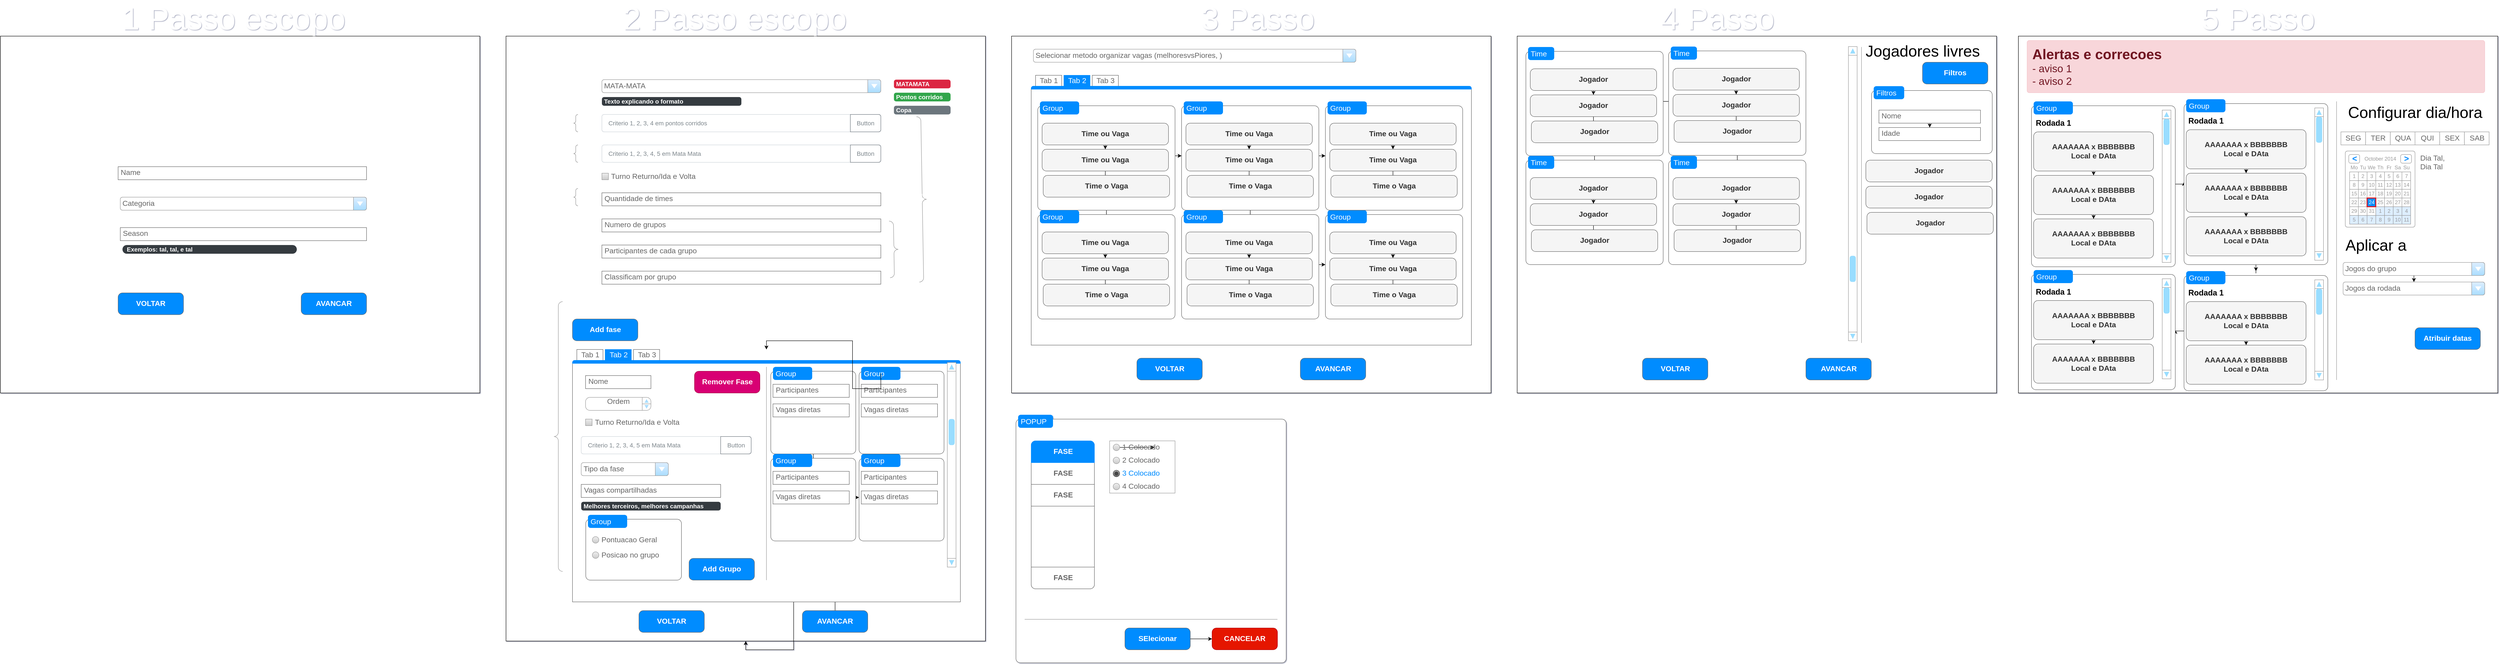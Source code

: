 <mxfile version="13.1.3">
    <diagram id="6hGFLwfOUW9BJ-s0fimq" name="Page-1">
        <mxGraphModel dx="3949" dy="2571" grid="1" gridSize="10" guides="1" tooltips="1" connect="1" arrows="1" fold="1" page="0" pageScale="1" pageWidth="827" pageHeight="1169" background="none" math="0" shadow="1">
            <root>
                <mxCell id="0"/>
                <mxCell id="1" parent="0"/>
                <mxCell id="94" value="" style="verticalLabelPosition=bottom;verticalAlign=top;html=1;shape=mxgraph.basic.rect;fillColor2=none;strokeWidth=4;size=20;indent=5;fontColor=#ffffff;fillColor=#ffffff;strokeColor=#858585;" parent="1" vertex="1">
                    <mxGeometry x="-250" y="-515" width="720" height="195" as="geometry"/>
                </mxCell>
                <mxCell id="41" value="" style="verticalLabelPosition=bottom;verticalAlign=top;html=1;shape=mxgraph.basic.rect;fillColor2=none;strokeWidth=1;size=20;indent=5;fontColor=#FFFFFF;" parent="1" vertex="1">
                    <mxGeometry x="-1600" y="-920" width="1100" height="820" as="geometry"/>
                </mxCell>
                <mxCell id="42" value="Name" style="strokeWidth=1;shadow=0;dashed=0;align=center;html=1;shape=mxgraph.mockup.text.textBox;fontColor=#666666;align=left;fontSize=17;spacingLeft=4;spacingTop=-3;strokeColor=#666666;mainText=" parent="1" vertex="1">
                    <mxGeometry x="-1330" y="-620" width="570" height="30" as="geometry"/>
                </mxCell>
                <mxCell id="44" value="Categoria" style="strokeWidth=1;shadow=0;dashed=0;align=center;html=1;shape=mxgraph.mockup.forms.comboBox;strokeColor=#999999;fillColor=#ddeeff;align=left;fillColor2=#aaddff;mainText=;fontColor=#666666;fontSize=17;spacingLeft=3;" parent="1" vertex="1">
                    <mxGeometry x="-1325" y="-550" width="565" height="30" as="geometry"/>
                </mxCell>
                <mxCell id="46" value="Season" style="strokeWidth=1;shadow=0;dashed=0;align=center;html=1;shape=mxgraph.mockup.text.textBox;fontColor=#666666;align=left;fontSize=17;spacingLeft=4;spacingTop=-3;strokeColor=#666666;mainText=" parent="1" vertex="1">
                    <mxGeometry x="-1325" y="-480" width="565" height="30" as="geometry"/>
                </mxCell>
                <mxCell id="47" value="AVANCAR" style="strokeWidth=1;shadow=0;dashed=0;align=center;html=1;shape=mxgraph.mockup.buttons.button;strokeColor=#666666;fontColor=#ffffff;mainText=;buttonStyle=round;fontSize=17;fontStyle=1;fillColor=#008cff;whiteSpace=wrap;" parent="1" vertex="1">
                    <mxGeometry x="-910" y="-330" width="150" height="50" as="geometry"/>
                </mxCell>
                <mxCell id="48" value="VOLTAR" style="strokeWidth=1;shadow=0;dashed=0;align=center;html=1;shape=mxgraph.mockup.buttons.button;strokeColor=#666666;fontColor=#ffffff;mainText=;buttonStyle=round;fontSize=17;fontStyle=1;fillColor=#008cff;whiteSpace=wrap;" parent="1" vertex="1">
                    <mxGeometry x="-1330" y="-330" width="150" height="50" as="geometry"/>
                </mxCell>
                <mxCell id="50" value="Exemplos: tal, tal, e tal" style="rounded=1;whiteSpace=wrap;html=1;arcSize=50;strokeColor=none;strokeWidth=1;fillColor=#343A40;fontColor=#ffffff;whiteSpace=wrap;align=left;verticalAlign=middle;spacingLeft=0;fontStyle=1;fontSize=14;spacing=10;" parent="1" vertex="1">
                    <mxGeometry x="-1320" y="-440" width="400" height="20" as="geometry"/>
                </mxCell>
                <mxCell id="51" value="&lt;font style=&quot;font-size: 72px&quot;&gt;1&amp;nbsp;Passo escopo&lt;/font&gt;" style="text;html=1;resizable=0;autosize=1;align=center;verticalAlign=middle;points=[];fillColor=none;strokeColor=none;rounded=0;fontColor=#FFFFFF;" parent="1" vertex="1">
                    <mxGeometry x="-1330" y="-980" width="530" height="40" as="geometry"/>
                </mxCell>
                <mxCell id="52" value="" style="verticalLabelPosition=bottom;verticalAlign=top;html=1;shape=mxgraph.basic.rect;fillColor2=none;strokeWidth=1;size=20;indent=5;fontColor=#FFFFFF;" parent="1" vertex="1">
                    <mxGeometry x="-440" y="-920" width="1100" height="1390" as="geometry"/>
                </mxCell>
                <mxCell id="53" value="&lt;font style=&quot;font-size: 72px&quot;&gt;2 Passo escopo&lt;/font&gt;" style="text;html=1;resizable=0;autosize=1;align=center;verticalAlign=middle;points=[];fillColor=none;strokeColor=none;rounded=0;fontColor=#FFFFFF;" parent="1" vertex="1">
                    <mxGeometry x="-180" y="-980" width="530" height="40" as="geometry"/>
                </mxCell>
                <mxCell id="108" style="edgeStyle=orthogonalEdgeStyle;rounded=0;orthogonalLoop=1;jettySize=auto;html=1;fontColor=#FFFFFF;" parent="1" source="54" target="52" edge="1">
                    <mxGeometry relative="1" as="geometry"/>
                </mxCell>
                <mxCell id="54" value="AVANCAR" style="strokeWidth=1;shadow=0;dashed=0;align=center;html=1;shape=mxgraph.mockup.buttons.button;strokeColor=#666666;fontColor=#ffffff;mainText=;buttonStyle=round;fontSize=17;fontStyle=1;fillColor=#008cff;whiteSpace=wrap;" parent="1" vertex="1">
                    <mxGeometry x="240" y="400" width="150" height="50" as="geometry"/>
                </mxCell>
                <mxCell id="55" value="VOLTAR" style="strokeWidth=1;shadow=0;dashed=0;align=center;html=1;shape=mxgraph.mockup.buttons.button;strokeColor=#666666;fontColor=#ffffff;mainText=;buttonStyle=round;fontSize=17;fontStyle=1;fillColor=#008cff;whiteSpace=wrap;" parent="1" vertex="1">
                    <mxGeometry x="-135" y="400" width="150" height="50" as="geometry"/>
                </mxCell>
                <mxCell id="56" value="MATA-MATA" style="strokeWidth=1;shadow=0;dashed=0;align=center;html=1;shape=mxgraph.mockup.forms.comboBox;strokeColor=#999999;fillColor=#ddeeff;align=left;fillColor2=#aaddff;mainText=;fontColor=#666666;fontSize=17;spacingLeft=3;" parent="1" vertex="1">
                    <mxGeometry x="-220" y="-820" width="640" height="30" as="geometry"/>
                </mxCell>
                <mxCell id="63" value="Quantidade de times" style="strokeWidth=1;shadow=0;dashed=0;align=center;html=1;shape=mxgraph.mockup.text.textBox;fontColor=#666666;align=left;fontSize=17;spacingLeft=4;spacingTop=-3;strokeColor=#666666;mainText=" parent="1" vertex="1">
                    <mxGeometry x="-220" y="-560" width="640" height="30" as="geometry"/>
                </mxCell>
                <mxCell id="64" value="Turno Returno/Ida e Volta" style="strokeWidth=1;shadow=0;dashed=0;align=center;html=1;shape=mxgraph.mockup.forms.rrect;rSize=0;fillColor=#eeeeee;strokeColor=#999999;gradientColor=#cccccc;align=left;spacingLeft=4;fontSize=17;fontColor=#666666;labelPosition=right;" parent="1" vertex="1">
                    <mxGeometry x="-220" y="-605" width="15" height="15" as="geometry"/>
                </mxCell>
                <mxCell id="72" value="Criterio 1, 2, 3, 4 em pontos corridos" style="html=1;shadow=0;dashed=0;shape=mxgraph.bootstrap.rrect;rSize=5;strokeColor=#CED4DA;html=1;whiteSpace=wrap;fillColor=#FFFFFF;fontColor=#7D868C;align=left;spacingLeft=0;spacing=15;fontSize=14;" parent="1" vertex="1">
                    <mxGeometry x="-220" y="-740" width="640" height="40" as="geometry"/>
                </mxCell>
                <mxCell id="73" value="Button" style="html=1;shadow=0;dashed=0;shape=mxgraph.bootstrap.rightButton;strokeColor=#6C757D;gradientColor=inherit;fontColor=inherit;fillColor=inherit;rSize=5;perimeter=none;whiteSpace=wrap;resizeHeight=1;fontSize=14;" parent="72" vertex="1">
                    <mxGeometry x="1" width="70" height="40" relative="1" as="geometry">
                        <mxPoint x="-70" as="offset"/>
                    </mxGeometry>
                </mxCell>
                <mxCell id="74" value="Criterio 1, 2, 3, 4, 5 em Mata Mata" style="html=1;shadow=0;dashed=0;shape=mxgraph.bootstrap.rrect;rSize=5;strokeColor=#CED4DA;html=1;whiteSpace=wrap;fillColor=#FFFFFF;fontColor=#7D868C;align=left;spacingLeft=0;spacing=15;fontSize=14;" parent="1" vertex="1">
                    <mxGeometry x="-220" y="-670" width="640" height="40" as="geometry"/>
                </mxCell>
                <mxCell id="75" value="Button" style="html=1;shadow=0;dashed=0;shape=mxgraph.bootstrap.rightButton;strokeColor=#6C757D;gradientColor=inherit;fontColor=inherit;fillColor=inherit;rSize=5;perimeter=none;whiteSpace=wrap;resizeHeight=1;fontSize=14;" parent="74" vertex="1">
                    <mxGeometry x="1" width="70" height="40" relative="1" as="geometry">
                        <mxPoint x="-70" as="offset"/>
                    </mxGeometry>
                </mxCell>
                <mxCell id="87" value="MATAMATA" style="html=1;shadow=0;dashed=0;shape=mxgraph.bootstrap.rrect;rSize=5;strokeColor=none;strokeWidth=1;fillColor=#DB2843;fontColor=#FFFFFF;whiteSpace=wrap;align=left;verticalAlign=middle;spacingLeft=0;fontStyle=1;fontSize=14;spacing=5;" parent="1" vertex="1">
                    <mxGeometry x="450" y="-820" width="130" height="20" as="geometry"/>
                </mxCell>
                <mxCell id="88" value="Pontos corridos&lt;br&gt;" style="html=1;shadow=0;dashed=0;shape=mxgraph.bootstrap.rrect;rSize=5;strokeColor=none;strokeWidth=1;fillColor=#33A64C;fontColor=#FFFFFF;whiteSpace=wrap;align=left;verticalAlign=middle;spacingLeft=0;fontStyle=1;fontSize=14;spacing=5;" parent="1" vertex="1">
                    <mxGeometry x="450" y="-790" width="130" height="20" as="geometry"/>
                </mxCell>
                <mxCell id="89" value="Copa" style="html=1;shadow=0;dashed=0;shape=mxgraph.bootstrap.rrect;rSize=5;strokeColor=none;strokeWidth=1;fillColor=#6C767D;fontColor=#FFFFFF;whiteSpace=wrap;align=left;verticalAlign=middle;spacingLeft=0;fontStyle=1;fontSize=14;spacing=5;" parent="1" vertex="1">
                    <mxGeometry x="450" y="-760" width="130" height="20" as="geometry"/>
                </mxCell>
                <mxCell id="90" value="Texto explicando o formato" style="html=1;shadow=0;dashed=0;shape=mxgraph.bootstrap.rrect;rSize=5;strokeColor=none;strokeWidth=1;fillColor=#343A40;fontColor=#FFFFFF;whiteSpace=wrap;align=left;verticalAlign=middle;spacingLeft=0;fontStyle=1;fontSize=14;spacing=5;" parent="1" vertex="1">
                    <mxGeometry x="-220" y="-780" width="320" height="20" as="geometry"/>
                </mxCell>
                <mxCell id="91" value="Numero de grupos" style="strokeWidth=1;shadow=0;dashed=0;align=center;html=1;shape=mxgraph.mockup.text.textBox;fontColor=#666666;align=left;fontSize=17;spacingLeft=4;spacingTop=-3;strokeColor=#666666;mainText=" parent="1" vertex="1">
                    <mxGeometry x="-220" y="-500" width="640" height="30" as="geometry"/>
                </mxCell>
                <mxCell id="92" value="Participantes de cada grupo" style="strokeWidth=1;shadow=0;dashed=0;align=center;html=1;shape=mxgraph.mockup.text.textBox;fontColor=#666666;align=left;fontSize=17;spacingLeft=4;spacingTop=-3;strokeColor=#666666;mainText=" parent="1" vertex="1">
                    <mxGeometry x="-220" y="-440" width="640" height="30" as="geometry"/>
                </mxCell>
                <mxCell id="93" value="Classificam por grupo" style="strokeWidth=1;shadow=0;dashed=0;align=center;html=1;shape=mxgraph.mockup.text.textBox;fontColor=#666666;align=left;fontSize=17;spacingLeft=4;spacingTop=-3;strokeColor=#666666;mainText=" parent="1" vertex="1">
                    <mxGeometry x="-220" y="-380" width="640" height="30" as="geometry"/>
                </mxCell>
                <mxCell id="96" value="" style="labelPosition=right;align=left;strokeWidth=1;shape=mxgraph.mockup.markup.curlyBrace;html=1;shadow=0;dashed=0;strokeColor=#999999;direction=north;fillColor=#ffffff;fontColor=#FFFFFF;rotation=-181;" parent="1" vertex="1">
                    <mxGeometry x="440" y="-495.01" width="20" height="130.01" as="geometry"/>
                </mxCell>
                <mxCell id="97" value="&lt;font style=&quot;font-size: 19px&quot;&gt;&amp;nbsp;copa&lt;br&gt;&lt;/font&gt;" style="text;html=1;resizable=0;autosize=1;align=center;verticalAlign=middle;points=[];fillColor=none;strokeColor=none;rounded=0;fontColor=#FFFFFF;" parent="1" vertex="1">
                    <mxGeometry x="450" y="-440" width="60" height="20" as="geometry"/>
                </mxCell>
                <mxCell id="98" value="" style="labelPosition=right;align=left;strokeWidth=1;shape=mxgraph.mockup.markup.curlyBrace;html=1;shadow=0;dashed=0;strokeColor=#999999;direction=north;fillColor=#ffffff;fontColor=#FFFFFF;" parent="1" vertex="1">
                    <mxGeometry x="-290" y="-740" width="20" height="40" as="geometry"/>
                </mxCell>
                <mxCell id="101" value="" style="labelPosition=right;align=left;strokeWidth=1;shape=mxgraph.mockup.markup.curlyBrace;html=1;shadow=0;dashed=0;strokeColor=#999999;direction=north;fillColor=#ffffff;fontColor=#FFFFFF;" parent="1" vertex="1">
                    <mxGeometry x="-290" y="-670" width="20" height="40" as="geometry"/>
                </mxCell>
                <mxCell id="102" value="" style="labelPosition=right;align=left;strokeWidth=1;shape=mxgraph.mockup.markup.curlyBrace;html=1;shadow=0;dashed=0;strokeColor=#999999;direction=north;fillColor=#ffffff;fontColor=#FFFFFF;" parent="1" vertex="1">
                    <mxGeometry x="-290" y="-570" width="20" height="40" as="geometry"/>
                </mxCell>
                <mxCell id="103" value="&lt;font style=&quot;font-size: 17px&quot;&gt;MATAMATA,&lt;br&gt;PC&lt;/font&gt;" style="text;html=1;resizable=0;autosize=1;align=center;verticalAlign=middle;points=[];fillColor=none;strokeColor=none;rounded=0;fontColor=#FFFFFF;" parent="1" vertex="1">
                    <mxGeometry x="-400" y="-570" width="110" height="40" as="geometry"/>
                </mxCell>
                <mxCell id="104" value="&lt;font style=&quot;font-size: 19px&quot;&gt;COPA,&lt;br&gt;PC&lt;/font&gt;" style="text;html=1;resizable=0;autosize=1;align=center;verticalAlign=middle;points=[];fillColor=none;strokeColor=none;rounded=0;fontColor=#FFFFFF;" parent="1" vertex="1">
                    <mxGeometry x="-380" y="-740" width="70" height="40" as="geometry"/>
                </mxCell>
                <mxCell id="105" value="&lt;font style=&quot;font-size: 17px&quot;&gt;COPA,&lt;br&gt;MATAMATA&lt;/font&gt;" style="text;html=1;resizable=0;autosize=1;align=center;verticalAlign=middle;points=[];fillColor=none;strokeColor=none;rounded=0;fontColor=#FFFFFF;" parent="1" vertex="1">
                    <mxGeometry x="-395" y="-670" width="100" height="40" as="geometry"/>
                </mxCell>
                <mxCell id="106" value="" style="labelPosition=right;align=left;strokeWidth=1;shape=mxgraph.mockup.markup.curlyBrace;html=1;shadow=0;dashed=0;strokeColor=#999999;direction=north;fillColor=#ffffff;fontColor=#FFFFFF;rotation=-181;" parent="1" vertex="1">
                    <mxGeometry x="505.0" y="-735" width="20" height="380" as="geometry"/>
                </mxCell>
                <mxCell id="107" value="&lt;font style=&quot;font-size: 19px&quot;&gt;COPA,&lt;br&gt;MATAMATA&lt;br&gt;PC&lt;br&gt;&lt;/font&gt;" style="text;html=1;resizable=0;autosize=1;align=center;verticalAlign=middle;points=[];fillColor=none;strokeColor=none;rounded=0;fontColor=#FFFFFF;" parent="1" vertex="1">
                    <mxGeometry x="490" y="-575" width="120" height="50" as="geometry"/>
                </mxCell>
                <mxCell id="109" value="" style="strokeWidth=1;shadow=0;dashed=0;align=center;html=1;shape=mxgraph.mockup.containers.marginRect2;rectMarginTop=32;strokeColor=#666666;gradientColor=none;fontColor=#FFFFFF;" parent="1" vertex="1">
                    <mxGeometry x="-287.5" y="-200" width="890" height="580" as="geometry"/>
                </mxCell>
                <mxCell id="110" value="Tab 1" style="strokeColor=inherit;fillColor=inherit;gradientColor=inherit;strokeWidth=1;shadow=0;dashed=0;align=center;html=1;shape=mxgraph.mockup.containers.rrect;rSize=0;fontSize=17;fontColor=#666666;gradientColor=none;" parent="109" vertex="1">
                    <mxGeometry width="60" height="25" relative="1" as="geometry">
                        <mxPoint x="10" as="offset"/>
                    </mxGeometry>
                </mxCell>
                <mxCell id="111" value="Tab 2" style="strokeWidth=1;shadow=0;dashed=0;align=center;html=1;shape=mxgraph.mockup.containers.rrect;rSize=0;fontSize=17;fontColor=#ffffff;strokeColor=#008cff;fillColor=#008cff;" parent="109" vertex="1">
                    <mxGeometry width="60" height="25" relative="1" as="geometry">
                        <mxPoint x="75" as="offset"/>
                    </mxGeometry>
                </mxCell>
                <mxCell id="112" value="Tab 3" style="strokeColor=inherit;fillColor=inherit;gradientColor=inherit;strokeWidth=1;shadow=0;dashed=0;align=center;html=1;shape=mxgraph.mockup.containers.rrect;rSize=0;fontSize=17;fontColor=#666666;gradientColor=none;" parent="109" vertex="1">
                    <mxGeometry width="60" height="25" relative="1" as="geometry">
                        <mxPoint x="140" as="offset"/>
                    </mxGeometry>
                </mxCell>
                <mxCell id="113" value="" style="strokeWidth=1;shadow=0;dashed=0;align=center;html=1;shape=mxgraph.mockup.containers.topButton;rSize=5;strokeColor=#008cff;fillColor=#008cff;gradientColor=none;resizeWidth=1;movable=0;deletable=1;" parent="109" vertex="1">
                    <mxGeometry width="890" height="7" relative="1" as="geometry">
                        <mxPoint y="25" as="offset"/>
                    </mxGeometry>
                </mxCell>
                <mxCell id="114" value="" style="verticalLabelPosition=bottom;shadow=0;dashed=0;align=center;html=1;verticalAlign=top;strokeWidth=1;shape=mxgraph.mockup.markup.line;strokeColor=#999999;direction=north;fillColor=#ffffff;fontColor=#FFFFFF;" parent="109" vertex="1">
                    <mxGeometry x="435" y="40" width="20" height="490" as="geometry"/>
                </mxCell>
                <mxCell id="117" value="Nome" style="strokeWidth=1;shadow=0;dashed=0;align=center;html=1;shape=mxgraph.mockup.text.textBox;fontColor=#666666;align=left;fontSize=17;spacingLeft=4;spacingTop=-3;strokeColor=#666666;mainText=;fillColor=#ffffff;" parent="109" vertex="1">
                    <mxGeometry x="30" y="60" width="150" height="30" as="geometry"/>
                </mxCell>
                <mxCell id="118" value="Ordem" style="strokeWidth=1;shadow=0;dashed=0;align=center;html=1;shape=mxgraph.mockup.forms.spinner;strokeColor=#999999;spinLayout=right;spinStyle=normal;adjStyle=triangle;fillColor=#aaddff;fontSize=17;fontColor=#666666;mainText=;html=1;overflow=fill;" parent="109" vertex="1">
                    <mxGeometry x="30" y="110" width="150" height="30" as="geometry"/>
                </mxCell>
                <mxCell id="120" value="Vagas compartilhadas" style="strokeWidth=1;shadow=0;dashed=0;align=center;html=1;shape=mxgraph.mockup.text.textBox;fontColor=#666666;align=left;fontSize=17;spacingLeft=4;spacingTop=-3;strokeColor=#666666;mainText=;fillColor=#ffffff;" parent="109" vertex="1">
                    <mxGeometry x="20" y="310" width="320" height="30" as="geometry"/>
                </mxCell>
                <mxCell id="121" value="Tipo da fase" style="strokeWidth=1;shadow=0;dashed=0;align=center;html=1;shape=mxgraph.mockup.forms.comboBox;strokeColor=#999999;fillColor=#ddeeff;align=left;fillColor2=#aaddff;mainText=;fontColor=#666666;fontSize=17;spacingLeft=3;" parent="109" vertex="1">
                    <mxGeometry x="20" y="260" width="200" height="30" as="geometry"/>
                </mxCell>
                <mxCell id="128" value="Turno Returno/Ida e Volta" style="strokeWidth=1;shadow=0;dashed=0;align=center;html=1;shape=mxgraph.mockup.forms.rrect;rSize=0;fillColor=#eeeeee;strokeColor=#999999;gradientColor=#cccccc;align=left;spacingLeft=4;fontSize=17;fontColor=#666666;labelPosition=right;" parent="109" vertex="1">
                    <mxGeometry x="30" y="160" width="15" height="15" as="geometry"/>
                </mxCell>
                <mxCell id="130" value="Criterio 1, 2, 3, 4, 5 em Mata Mata" style="html=1;shadow=0;dashed=0;shape=mxgraph.bootstrap.rrect;rSize=5;strokeColor=#CED4DA;html=1;whiteSpace=wrap;fillColor=#FFFFFF;fontColor=#7D868C;align=left;spacingLeft=0;spacing=15;fontSize=14;" parent="109" vertex="1">
                    <mxGeometry x="20" y="200" width="390" height="40" as="geometry"/>
                </mxCell>
                <mxCell id="131" value="Button" style="html=1;shadow=0;dashed=0;shape=mxgraph.bootstrap.rightButton;strokeColor=#6C757D;gradientColor=inherit;fontColor=inherit;fillColor=inherit;rSize=5;perimeter=none;whiteSpace=wrap;resizeHeight=1;fontSize=14;" parent="130" vertex="1">
                    <mxGeometry x="1" width="70" height="40" relative="1" as="geometry">
                        <mxPoint x="-70" as="offset"/>
                    </mxGeometry>
                </mxCell>
                <mxCell id="132" value="Add Grupo" style="strokeWidth=1;shadow=0;dashed=0;align=center;html=1;shape=mxgraph.mockup.buttons.button;strokeColor=#666666;fontColor=#ffffff;mainText=;buttonStyle=round;fontSize=17;fontStyle=1;fillColor=#008cff;whiteSpace=wrap;" parent="109" vertex="1">
                    <mxGeometry x="267.5" y="480" width="150" height="50" as="geometry"/>
                </mxCell>
                <mxCell id="133" value="Remover Fase" style="strokeWidth=1;shadow=0;dashed=0;align=center;html=1;shape=mxgraph.mockup.buttons.button;strokeColor=#A50040;fontColor=#ffffff;mainText=;buttonStyle=round;fontSize=17;fontStyle=1;fillColor=#d80073;whiteSpace=wrap;" parent="109" vertex="1">
                    <mxGeometry x="280" y="50" width="150" height="50" as="geometry"/>
                </mxCell>
                <mxCell id="135" value="" style="verticalLabelPosition=bottom;shadow=0;dashed=0;align=center;html=1;verticalAlign=top;strokeWidth=1;shape=mxgraph.mockup.navigation.scrollBar;strokeColor=#999999;barPos=70.347;fillColor2=#99ddff;strokeColor2=none;direction=north;fillColor=#ffffff;fontColor=#FFFFFF;" parent="109" vertex="1">
                    <mxGeometry x="860" y="30" width="20" height="470" as="geometry"/>
                </mxCell>
                <mxCell id="156" value="" style="edgeStyle=orthogonalEdgeStyle;rounded=0;orthogonalLoop=1;jettySize=auto;html=1;" edge="1" parent="109" source="136" target="152">
                    <mxGeometry relative="1" as="geometry"/>
                </mxCell>
                <mxCell id="136" value="" style="shape=mxgraph.mockup.containers.marginRect;rectMarginTop=10;strokeColor=#666666;strokeWidth=1;dashed=0;rounded=1;arcSize=5;recursiveResize=0;" vertex="1" parent="109">
                    <mxGeometry x="455" y="40" width="195" height="200" as="geometry"/>
                </mxCell>
                <mxCell id="137" value="Group" style="shape=rect;strokeColor=none;fillColor=#008cff;strokeWidth=1;dashed=0;rounded=1;arcSize=20;fontColor=#ffffff;fontSize=17;spacing=2;spacingTop=-2;align=left;autosize=1;spacingLeft=4;resizeWidth=0;resizeHeight=0;perimeter=none;" vertex="1" parent="136">
                    <mxGeometry x="5" width="90" height="30" as="geometry"/>
                </mxCell>
                <mxCell id="138" value="Participantes" style="strokeWidth=1;shadow=0;dashed=0;align=center;html=1;shape=mxgraph.mockup.text.textBox;fontColor=#666666;align=left;fontSize=17;spacingLeft=4;spacingTop=-3;strokeColor=#666666;mainText=" vertex="1" parent="136">
                    <mxGeometry x="5" y="40" width="175" height="30" as="geometry"/>
                </mxCell>
                <mxCell id="139" value="Vagas diretas" style="strokeWidth=1;shadow=0;dashed=0;align=center;html=1;shape=mxgraph.mockup.text.textBox;fontColor=#666666;align=left;fontSize=17;spacingLeft=4;spacingTop=-3;strokeColor=#666666;mainText=" vertex="1" parent="136">
                    <mxGeometry x="5" y="85" width="175" height="30" as="geometry"/>
                </mxCell>
                <mxCell id="161" value="" style="edgeStyle=orthogonalEdgeStyle;rounded=0;orthogonalLoop=1;jettySize=auto;html=1;" edge="1" parent="109" source="152" target="157">
                    <mxGeometry relative="1" as="geometry"/>
                </mxCell>
                <mxCell id="152" value="" style="shape=mxgraph.mockup.containers.marginRect;rectMarginTop=10;strokeColor=#666666;strokeWidth=1;dashed=0;rounded=1;arcSize=5;recursiveResize=0;" vertex="1" parent="109">
                    <mxGeometry x="455" y="240" width="195" height="200" as="geometry"/>
                </mxCell>
                <mxCell id="153" value="Group" style="shape=rect;strokeColor=none;fillColor=#008cff;strokeWidth=1;dashed=0;rounded=1;arcSize=20;fontColor=#ffffff;fontSize=17;spacing=2;spacingTop=-2;align=left;autosize=1;spacingLeft=4;resizeWidth=0;resizeHeight=0;perimeter=none;" vertex="1" parent="152">
                    <mxGeometry x="5" width="90" height="30" as="geometry"/>
                </mxCell>
                <mxCell id="154" value="Participantes" style="strokeWidth=1;shadow=0;dashed=0;align=center;html=1;shape=mxgraph.mockup.text.textBox;fontColor=#666666;align=left;fontSize=17;spacingLeft=4;spacingTop=-3;strokeColor=#666666;mainText=" vertex="1" parent="152">
                    <mxGeometry x="5" y="40" width="175" height="30" as="geometry"/>
                </mxCell>
                <mxCell id="155" value="Vagas diretas" style="strokeWidth=1;shadow=0;dashed=0;align=center;html=1;shape=mxgraph.mockup.text.textBox;fontColor=#666666;align=left;fontSize=17;spacingLeft=4;spacingTop=-3;strokeColor=#666666;mainText=" vertex="1" parent="152">
                    <mxGeometry x="5" y="85" width="175" height="30" as="geometry"/>
                </mxCell>
                <mxCell id="157" value="" style="shape=mxgraph.mockup.containers.marginRect;rectMarginTop=10;strokeColor=#666666;strokeWidth=1;dashed=0;rounded=1;arcSize=5;recursiveResize=0;" vertex="1" parent="109">
                    <mxGeometry x="657.5" y="240" width="195" height="200" as="geometry"/>
                </mxCell>
                <mxCell id="158" value="Group" style="shape=rect;strokeColor=none;fillColor=#008cff;strokeWidth=1;dashed=0;rounded=1;arcSize=20;fontColor=#ffffff;fontSize=17;spacing=2;spacingTop=-2;align=left;autosize=1;spacingLeft=4;resizeWidth=0;resizeHeight=0;perimeter=none;" vertex="1" parent="157">
                    <mxGeometry x="5" width="90" height="30" as="geometry"/>
                </mxCell>
                <mxCell id="159" value="Participantes" style="strokeWidth=1;shadow=0;dashed=0;align=center;html=1;shape=mxgraph.mockup.text.textBox;fontColor=#666666;align=left;fontSize=17;spacingLeft=4;spacingTop=-3;strokeColor=#666666;mainText=" vertex="1" parent="157">
                    <mxGeometry x="5" y="40" width="175" height="30" as="geometry"/>
                </mxCell>
                <mxCell id="160" value="Vagas diretas" style="strokeWidth=1;shadow=0;dashed=0;align=center;html=1;shape=mxgraph.mockup.text.textBox;fontColor=#666666;align=left;fontSize=17;spacingLeft=4;spacingTop=-3;strokeColor=#666666;mainText=" vertex="1" parent="157">
                    <mxGeometry x="5" y="85" width="175" height="30" as="geometry"/>
                </mxCell>
                <mxCell id="142" value="" style="edgeStyle=orthogonalEdgeStyle;rounded=0;orthogonalLoop=1;jettySize=auto;html=1;" edge="1" parent="109" target="141">
                    <mxGeometry relative="1" as="geometry">
                        <mxPoint x="178.735" y="370" as="sourcePoint"/>
                    </mxGeometry>
                </mxCell>
                <mxCell id="141" value="Melhores terceiros, melhores campanhas" style="html=1;shadow=0;dashed=0;shape=mxgraph.bootstrap.rrect;rSize=5;strokeColor=none;strokeWidth=1;fillColor=#343A40;fontColor=#FFFFFF;whiteSpace=wrap;align=left;verticalAlign=middle;spacingLeft=0;fontStyle=1;fontSize=14;spacing=5;" vertex="1" parent="109">
                    <mxGeometry x="20" y="350" width="320" height="20" as="geometry"/>
                </mxCell>
                <mxCell id="143" value="" style="shape=mxgraph.mockup.containers.marginRect;rectMarginTop=10;strokeColor=#666666;strokeWidth=1;dashed=0;rounded=1;arcSize=5;recursiveResize=0;" vertex="1" parent="109">
                    <mxGeometry x="30.5" y="380" width="219.5" height="150" as="geometry"/>
                </mxCell>
                <mxCell id="144" value="Group" style="shape=rect;strokeColor=none;fillColor=#008cff;strokeWidth=1;dashed=0;rounded=1;arcSize=20;fontColor=#ffffff;fontSize=17;spacing=2;spacingTop=-2;align=left;autosize=1;spacingLeft=4;resizeWidth=0;resizeHeight=0;perimeter=none;" vertex="1" parent="143">
                    <mxGeometry x="5" width="90" height="30" as="geometry"/>
                </mxCell>
                <mxCell id="150" value="Pontuacao Geral" style="shape=ellipse;fillColor=#eeeeee;strokeColor=#999999;gradientColor=#cccccc;html=1;align=left;spacingLeft=4;fontSize=17;fontColor=#666666;labelPosition=right;shadow=0;" vertex="1" parent="143">
                    <mxGeometry x="15" y="50" width="15" height="15" as="geometry"/>
                </mxCell>
                <mxCell id="151" value="Posicao no grupo" style="shape=ellipse;fillColor=#eeeeee;strokeColor=#999999;gradientColor=#cccccc;html=1;align=left;spacingLeft=4;fontSize=17;fontColor=#666666;labelPosition=right;shadow=0;" vertex="1" parent="143">
                    <mxGeometry x="15" y="85" width="15" height="15" as="geometry"/>
                </mxCell>
                <mxCell id="145" value="" style="shape=mxgraph.mockup.containers.marginRect;rectMarginTop=10;strokeColor=#666666;strokeWidth=1;dashed=0;rounded=1;arcSize=5;recursiveResize=0;" vertex="1" parent="109">
                    <mxGeometry x="657.5" y="40" width="195" height="200" as="geometry"/>
                </mxCell>
                <mxCell id="146" value="Group" style="shape=rect;strokeColor=none;fillColor=#008cff;strokeWidth=1;dashed=0;rounded=1;arcSize=20;fontColor=#ffffff;fontSize=17;spacing=2;spacingTop=-2;align=left;autosize=1;spacingLeft=4;resizeWidth=0;resizeHeight=0;perimeter=none;" vertex="1" parent="145">
                    <mxGeometry x="5" width="90" height="30" as="geometry"/>
                </mxCell>
                <mxCell id="147" value="Participantes" style="strokeWidth=1;shadow=0;dashed=0;align=center;html=1;shape=mxgraph.mockup.text.textBox;fontColor=#666666;align=left;fontSize=17;spacingLeft=4;spacingTop=-3;strokeColor=#666666;mainText=" vertex="1" parent="145">
                    <mxGeometry x="5" y="40" width="175" height="30" as="geometry"/>
                </mxCell>
                <mxCell id="148" value="Vagas diretas" style="strokeWidth=1;shadow=0;dashed=0;align=center;html=1;shape=mxgraph.mockup.text.textBox;fontColor=#666666;align=left;fontSize=17;spacingLeft=4;spacingTop=-3;strokeColor=#666666;mainText=" vertex="1" parent="145">
                    <mxGeometry x="5" y="85" width="175" height="30" as="geometry"/>
                </mxCell>
                <mxCell id="149" style="edgeStyle=orthogonalEdgeStyle;rounded=0;orthogonalLoop=1;jettySize=auto;html=1;exitX=0;exitY=0;exitDx=0;exitDy=0;" edge="1" parent="109" source="146" target="109">
                    <mxGeometry relative="1" as="geometry"/>
                </mxCell>
                <mxCell id="115" value="" style="labelPosition=right;align=left;strokeWidth=1;shape=mxgraph.mockup.markup.curlyBrace;html=1;shadow=0;dashed=0;strokeColor=#999999;direction=north;fillColor=#ffffff;fontColor=#FFFFFF;" parent="1" vertex="1">
                    <mxGeometry x="-330" y="-310" width="20" height="620" as="geometry"/>
                </mxCell>
                <mxCell id="116" value="&lt;font style=&quot;font-size: 17px&quot;&gt;MANUAL&lt;/font&gt;" style="text;html=1;resizable=0;autosize=1;align=center;verticalAlign=middle;points=[];fillColor=none;strokeColor=none;rounded=0;fontColor=#FFFFFF;" parent="1" vertex="1">
                    <mxGeometry x="-420" y="-10" width="90" height="20" as="geometry"/>
                </mxCell>
                <mxCell id="134" value="Add fase" style="strokeWidth=1;shadow=0;dashed=0;align=center;html=1;shape=mxgraph.mockup.buttons.button;strokeColor=#666666;fontColor=#ffffff;mainText=;buttonStyle=round;fontSize=17;fontStyle=1;fillColor=#008cff;whiteSpace=wrap;" parent="1" vertex="1">
                    <mxGeometry x="-287.5" y="-270" width="150" height="50" as="geometry"/>
                </mxCell>
                <mxCell id="167" value="" style="verticalLabelPosition=bottom;verticalAlign=top;html=1;shape=mxgraph.basic.rect;fillColor2=none;strokeWidth=1;size=20;indent=5;fontColor=#FFFFFF;" vertex="1" parent="1">
                    <mxGeometry x="720" y="-920" width="1100" height="820" as="geometry"/>
                </mxCell>
                <mxCell id="168" value="&lt;font style=&quot;font-size: 72px&quot;&gt;3 Passo&lt;br&gt;&lt;/font&gt;" style="text;html=1;resizable=0;autosize=1;align=center;verticalAlign=middle;points=[];fillColor=none;strokeColor=none;rounded=0;fontColor=#FFFFFF;" vertex="1" parent="1">
                    <mxGeometry x="1145" y="-980" width="280" height="40" as="geometry"/>
                </mxCell>
                <mxCell id="169" value="" style="strokeWidth=1;shadow=0;dashed=0;align=center;html=1;shape=mxgraph.mockup.containers.marginRect2;rectMarginTop=32;strokeColor=#666666;gradientColor=none;" vertex="1" parent="1">
                    <mxGeometry x="765" y="-830" width="1010" height="620" as="geometry"/>
                </mxCell>
                <mxCell id="170" value="Tab 1" style="strokeColor=inherit;fillColor=inherit;gradientColor=inherit;strokeWidth=1;shadow=0;dashed=0;align=center;html=1;shape=mxgraph.mockup.containers.rrect;rSize=0;fontSize=17;fontColor=#666666;gradientColor=none;" vertex="1" parent="169">
                    <mxGeometry width="60" height="25" relative="1" as="geometry">
                        <mxPoint x="10" as="offset"/>
                    </mxGeometry>
                </mxCell>
                <mxCell id="171" value="Tab 2" style="strokeWidth=1;shadow=0;dashed=0;align=center;html=1;shape=mxgraph.mockup.containers.rrect;rSize=0;fontSize=17;fontColor=#ffffff;strokeColor=#008cff;fillColor=#008cff;" vertex="1" parent="169">
                    <mxGeometry width="60" height="25" relative="1" as="geometry">
                        <mxPoint x="75" as="offset"/>
                    </mxGeometry>
                </mxCell>
                <mxCell id="172" value="Tab 3" style="strokeColor=inherit;fillColor=inherit;gradientColor=inherit;strokeWidth=1;shadow=0;dashed=0;align=center;html=1;shape=mxgraph.mockup.containers.rrect;rSize=0;fontSize=17;fontColor=#666666;gradientColor=none;" vertex="1" parent="169">
                    <mxGeometry width="60" height="25" relative="1" as="geometry">
                        <mxPoint x="140" as="offset"/>
                    </mxGeometry>
                </mxCell>
                <mxCell id="173" value="" style="strokeWidth=1;shadow=0;dashed=0;align=center;html=1;shape=mxgraph.mockup.containers.topButton;rSize=5;strokeColor=#008cff;fillColor=#008cff;gradientColor=none;resizeWidth=1;movable=0;deletable=1;" vertex="1" parent="169">
                    <mxGeometry width="1010" height="7" relative="1" as="geometry">
                        <mxPoint y="25" as="offset"/>
                    </mxGeometry>
                </mxCell>
                <mxCell id="203" value="" style="edgeStyle=orthogonalEdgeStyle;rounded=0;orthogonalLoop=1;jettySize=auto;html=1;" edge="1" parent="169" source="176" target="196">
                    <mxGeometry relative="1" as="geometry"/>
                </mxCell>
                <mxCell id="219" value="" style="edgeStyle=orthogonalEdgeStyle;rounded=0;orthogonalLoop=1;jettySize=auto;html=1;" edge="1" parent="169" source="176" target="212">
                    <mxGeometry relative="1" as="geometry"/>
                </mxCell>
                <mxCell id="176" value="" style="shape=mxgraph.mockup.containers.marginRect;rectMarginTop=10;strokeColor=#666666;strokeWidth=1;dashed=0;rounded=1;arcSize=5;recursiveResize=0;" vertex="1" parent="169">
                    <mxGeometry x="15" y="60" width="315" height="250" as="geometry"/>
                </mxCell>
                <mxCell id="177" value="Group" style="shape=rect;strokeColor=none;fillColor=#008cff;strokeWidth=1;dashed=0;rounded=1;arcSize=20;fontColor=#ffffff;fontSize=17;spacing=2;spacingTop=-2;align=left;autosize=1;spacingLeft=4;resizeWidth=0;resizeHeight=0;perimeter=none;" vertex="1" parent="176">
                    <mxGeometry x="5" width="90" height="30" as="geometry"/>
                </mxCell>
                <mxCell id="192" value="" style="edgeStyle=orthogonalEdgeStyle;rounded=0;orthogonalLoop=1;jettySize=auto;html=1;" edge="1" parent="176" source="190" target="191">
                    <mxGeometry relative="1" as="geometry"/>
                </mxCell>
                <mxCell id="190" value="Time ou Vaga" style="strokeWidth=1;shadow=0;dashed=0;align=center;html=1;shape=mxgraph.mockup.buttons.button;strokeColor=#666666;fontColor=#333333;mainText=;buttonStyle=round;fontSize=17;fontStyle=1;fillColor=#f5f5f5;whiteSpace=wrap;" vertex="1" parent="176">
                    <mxGeometry x="10" y="50" width="290" height="50" as="geometry"/>
                </mxCell>
                <mxCell id="194" value="" style="edgeStyle=orthogonalEdgeStyle;rounded=0;orthogonalLoop=1;jettySize=auto;html=1;" edge="1" parent="176" source="191" target="193">
                    <mxGeometry relative="1" as="geometry"/>
                </mxCell>
                <mxCell id="191" value="Time ou Vaga" style="strokeWidth=1;shadow=0;dashed=0;align=center;html=1;shape=mxgraph.mockup.buttons.button;strokeColor=#666666;fontColor=#333333;mainText=;buttonStyle=round;fontSize=17;fontStyle=1;fillColor=#f5f5f5;whiteSpace=wrap;" vertex="1" parent="176">
                    <mxGeometry x="10" y="110" width="290" height="50" as="geometry"/>
                </mxCell>
                <mxCell id="193" value="Time o Vaga" style="strokeWidth=1;shadow=0;dashed=0;align=center;html=1;shape=mxgraph.mockup.buttons.button;strokeColor=#666666;fontColor=#333333;mainText=;buttonStyle=round;fontSize=17;fontStyle=1;fillColor=#f5f5f5;whiteSpace=wrap;" vertex="1" parent="176">
                    <mxGeometry x="12.5" y="170" width="290" height="50" as="geometry"/>
                </mxCell>
                <mxCell id="212" value="" style="shape=mxgraph.mockup.containers.marginRect;rectMarginTop=10;strokeColor=#666666;strokeWidth=1;dashed=0;rounded=1;arcSize=5;recursiveResize=0;" vertex="1" parent="169">
                    <mxGeometry x="15" y="310" width="315" height="250" as="geometry"/>
                </mxCell>
                <mxCell id="213" value="Group" style="shape=rect;strokeColor=none;fillColor=#008cff;strokeWidth=1;dashed=0;rounded=1;arcSize=20;fontColor=#ffffff;fontSize=17;spacing=2;spacingTop=-2;align=left;autosize=1;spacingLeft=4;resizeWidth=0;resizeHeight=0;perimeter=none;" vertex="1" parent="212">
                    <mxGeometry x="5" width="90" height="30" as="geometry"/>
                </mxCell>
                <mxCell id="214" value="" style="edgeStyle=orthogonalEdgeStyle;rounded=0;orthogonalLoop=1;jettySize=auto;html=1;" edge="1" parent="212" source="215" target="217">
                    <mxGeometry relative="1" as="geometry"/>
                </mxCell>
                <mxCell id="215" value="Time ou Vaga" style="strokeWidth=1;shadow=0;dashed=0;align=center;html=1;shape=mxgraph.mockup.buttons.button;strokeColor=#666666;fontColor=#333333;mainText=;buttonStyle=round;fontSize=17;fontStyle=1;fillColor=#f5f5f5;whiteSpace=wrap;" vertex="1" parent="212">
                    <mxGeometry x="10" y="50" width="290" height="50" as="geometry"/>
                </mxCell>
                <mxCell id="216" value="" style="edgeStyle=orthogonalEdgeStyle;rounded=0;orthogonalLoop=1;jettySize=auto;html=1;" edge="1" parent="212" source="217" target="218">
                    <mxGeometry relative="1" as="geometry"/>
                </mxCell>
                <mxCell id="217" value="Time ou Vaga" style="strokeWidth=1;shadow=0;dashed=0;align=center;html=1;shape=mxgraph.mockup.buttons.button;strokeColor=#666666;fontColor=#333333;mainText=;buttonStyle=round;fontSize=17;fontStyle=1;fillColor=#f5f5f5;whiteSpace=wrap;" vertex="1" parent="212">
                    <mxGeometry x="10" y="110" width="290" height="50" as="geometry"/>
                </mxCell>
                <mxCell id="218" value="Time o Vaga" style="strokeWidth=1;shadow=0;dashed=0;align=center;html=1;shape=mxgraph.mockup.buttons.button;strokeColor=#666666;fontColor=#333333;mainText=;buttonStyle=round;fontSize=17;fontStyle=1;fillColor=#f5f5f5;whiteSpace=wrap;" vertex="1" parent="212">
                    <mxGeometry x="12.5" y="170" width="290" height="50" as="geometry"/>
                </mxCell>
                <mxCell id="211" value="" style="edgeStyle=orthogonalEdgeStyle;rounded=0;orthogonalLoop=1;jettySize=auto;html=1;" edge="1" parent="169" source="196" target="204">
                    <mxGeometry relative="1" as="geometry"/>
                </mxCell>
                <mxCell id="227" value="" style="edgeStyle=orthogonalEdgeStyle;rounded=0;orthogonalLoop=1;jettySize=auto;html=1;" edge="1" parent="169" source="196" target="220">
                    <mxGeometry relative="1" as="geometry"/>
                </mxCell>
                <mxCell id="196" value="" style="shape=mxgraph.mockup.containers.marginRect;rectMarginTop=10;strokeColor=#666666;strokeWidth=1;dashed=0;rounded=1;arcSize=5;recursiveResize=0;" vertex="1" parent="169">
                    <mxGeometry x="345" y="60" width="315" height="250" as="geometry"/>
                </mxCell>
                <mxCell id="197" value="Group" style="shape=rect;strokeColor=none;fillColor=#008cff;strokeWidth=1;dashed=0;rounded=1;arcSize=20;fontColor=#ffffff;fontSize=17;spacing=2;spacingTop=-2;align=left;autosize=1;spacingLeft=4;resizeWidth=0;resizeHeight=0;perimeter=none;" vertex="1" parent="196">
                    <mxGeometry x="5" width="90" height="30" as="geometry"/>
                </mxCell>
                <mxCell id="198" value="" style="edgeStyle=orthogonalEdgeStyle;rounded=0;orthogonalLoop=1;jettySize=auto;html=1;" edge="1" parent="196" source="199" target="201">
                    <mxGeometry relative="1" as="geometry"/>
                </mxCell>
                <mxCell id="199" value="Time ou Vaga" style="strokeWidth=1;shadow=0;dashed=0;align=center;html=1;shape=mxgraph.mockup.buttons.button;strokeColor=#666666;fontColor=#333333;mainText=;buttonStyle=round;fontSize=17;fontStyle=1;fillColor=#f5f5f5;whiteSpace=wrap;" vertex="1" parent="196">
                    <mxGeometry x="10" y="50" width="290" height="50" as="geometry"/>
                </mxCell>
                <mxCell id="200" value="" style="edgeStyle=orthogonalEdgeStyle;rounded=0;orthogonalLoop=1;jettySize=auto;html=1;" edge="1" parent="196" source="201" target="202">
                    <mxGeometry relative="1" as="geometry"/>
                </mxCell>
                <mxCell id="201" value="Time ou Vaga" style="strokeWidth=1;shadow=0;dashed=0;align=center;html=1;shape=mxgraph.mockup.buttons.button;strokeColor=#666666;fontColor=#333333;mainText=;buttonStyle=round;fontSize=17;fontStyle=1;fillColor=#f5f5f5;whiteSpace=wrap;" vertex="1" parent="196">
                    <mxGeometry x="10" y="110" width="290" height="50" as="geometry"/>
                </mxCell>
                <mxCell id="202" value="Time o Vaga" style="strokeWidth=1;shadow=0;dashed=0;align=center;html=1;shape=mxgraph.mockup.buttons.button;strokeColor=#666666;fontColor=#333333;mainText=;buttonStyle=round;fontSize=17;fontStyle=1;fillColor=#f5f5f5;whiteSpace=wrap;" vertex="1" parent="196">
                    <mxGeometry x="12.5" y="170" width="290" height="50" as="geometry"/>
                </mxCell>
                <mxCell id="235" value="" style="edgeStyle=orthogonalEdgeStyle;rounded=0;orthogonalLoop=1;jettySize=auto;html=1;" edge="1" parent="169" source="220" target="228">
                    <mxGeometry relative="1" as="geometry"/>
                </mxCell>
                <mxCell id="220" value="" style="shape=mxgraph.mockup.containers.marginRect;rectMarginTop=10;strokeColor=#666666;strokeWidth=1;dashed=0;rounded=1;arcSize=5;recursiveResize=0;" vertex="1" parent="169">
                    <mxGeometry x="345" y="310" width="315" height="250" as="geometry"/>
                </mxCell>
                <mxCell id="221" value="Group" style="shape=rect;strokeColor=none;fillColor=#008cff;strokeWidth=1;dashed=0;rounded=1;arcSize=20;fontColor=#ffffff;fontSize=17;spacing=2;spacingTop=-2;align=left;autosize=1;spacingLeft=4;resizeWidth=0;resizeHeight=0;perimeter=none;" vertex="1" parent="220">
                    <mxGeometry x="5" width="90" height="30" as="geometry"/>
                </mxCell>
                <mxCell id="222" value="" style="edgeStyle=orthogonalEdgeStyle;rounded=0;orthogonalLoop=1;jettySize=auto;html=1;" edge="1" parent="220" source="223" target="225">
                    <mxGeometry relative="1" as="geometry"/>
                </mxCell>
                <mxCell id="223" value="Time ou Vaga" style="strokeWidth=1;shadow=0;dashed=0;align=center;html=1;shape=mxgraph.mockup.buttons.button;strokeColor=#666666;fontColor=#333333;mainText=;buttonStyle=round;fontSize=17;fontStyle=1;fillColor=#f5f5f5;whiteSpace=wrap;" vertex="1" parent="220">
                    <mxGeometry x="10" y="50" width="290" height="50" as="geometry"/>
                </mxCell>
                <mxCell id="224" value="" style="edgeStyle=orthogonalEdgeStyle;rounded=0;orthogonalLoop=1;jettySize=auto;html=1;" edge="1" parent="220" source="225" target="226">
                    <mxGeometry relative="1" as="geometry"/>
                </mxCell>
                <mxCell id="225" value="Time ou Vaga" style="strokeWidth=1;shadow=0;dashed=0;align=center;html=1;shape=mxgraph.mockup.buttons.button;strokeColor=#666666;fontColor=#333333;mainText=;buttonStyle=round;fontSize=17;fontStyle=1;fillColor=#f5f5f5;whiteSpace=wrap;" vertex="1" parent="220">
                    <mxGeometry x="10" y="110" width="290" height="50" as="geometry"/>
                </mxCell>
                <mxCell id="226" value="Time o Vaga" style="strokeWidth=1;shadow=0;dashed=0;align=center;html=1;shape=mxgraph.mockup.buttons.button;strokeColor=#666666;fontColor=#333333;mainText=;buttonStyle=round;fontSize=17;fontStyle=1;fillColor=#f5f5f5;whiteSpace=wrap;" vertex="1" parent="220">
                    <mxGeometry x="12.5" y="170" width="290" height="50" as="geometry"/>
                </mxCell>
                <mxCell id="228" value="" style="shape=mxgraph.mockup.containers.marginRect;rectMarginTop=10;strokeColor=#666666;strokeWidth=1;dashed=0;rounded=1;arcSize=5;recursiveResize=0;" vertex="1" parent="169">
                    <mxGeometry x="675" y="310" width="315" height="250" as="geometry"/>
                </mxCell>
                <mxCell id="229" value="Group" style="shape=rect;strokeColor=none;fillColor=#008cff;strokeWidth=1;dashed=0;rounded=1;arcSize=20;fontColor=#ffffff;fontSize=17;spacing=2;spacingTop=-2;align=left;autosize=1;spacingLeft=4;resizeWidth=0;resizeHeight=0;perimeter=none;" vertex="1" parent="228">
                    <mxGeometry x="5" width="90" height="30" as="geometry"/>
                </mxCell>
                <mxCell id="230" value="" style="edgeStyle=orthogonalEdgeStyle;rounded=0;orthogonalLoop=1;jettySize=auto;html=1;" edge="1" parent="228" source="231" target="233">
                    <mxGeometry relative="1" as="geometry"/>
                </mxCell>
                <mxCell id="231" value="Time ou Vaga" style="strokeWidth=1;shadow=0;dashed=0;align=center;html=1;shape=mxgraph.mockup.buttons.button;strokeColor=#666666;fontColor=#333333;mainText=;buttonStyle=round;fontSize=17;fontStyle=1;fillColor=#f5f5f5;whiteSpace=wrap;" vertex="1" parent="228">
                    <mxGeometry x="10" y="50" width="290" height="50" as="geometry"/>
                </mxCell>
                <mxCell id="232" value="" style="edgeStyle=orthogonalEdgeStyle;rounded=0;orthogonalLoop=1;jettySize=auto;html=1;" edge="1" parent="228" source="233" target="234">
                    <mxGeometry relative="1" as="geometry"/>
                </mxCell>
                <mxCell id="233" value="Time ou Vaga" style="strokeWidth=1;shadow=0;dashed=0;align=center;html=1;shape=mxgraph.mockup.buttons.button;strokeColor=#666666;fontColor=#333333;mainText=;buttonStyle=round;fontSize=17;fontStyle=1;fillColor=#f5f5f5;whiteSpace=wrap;" vertex="1" parent="228">
                    <mxGeometry x="10" y="110" width="290" height="50" as="geometry"/>
                </mxCell>
                <mxCell id="234" value="Time o Vaga" style="strokeWidth=1;shadow=0;dashed=0;align=center;html=1;shape=mxgraph.mockup.buttons.button;strokeColor=#666666;fontColor=#333333;mainText=;buttonStyle=round;fontSize=17;fontStyle=1;fillColor=#f5f5f5;whiteSpace=wrap;" vertex="1" parent="228">
                    <mxGeometry x="12.5" y="170" width="290" height="50" as="geometry"/>
                </mxCell>
                <mxCell id="204" value="" style="shape=mxgraph.mockup.containers.marginRect;rectMarginTop=10;strokeColor=#666666;strokeWidth=1;dashed=0;rounded=1;arcSize=5;recursiveResize=0;" vertex="1" parent="169">
                    <mxGeometry x="675" y="60" width="315" height="250" as="geometry"/>
                </mxCell>
                <mxCell id="205" value="Group" style="shape=rect;strokeColor=none;fillColor=#008cff;strokeWidth=1;dashed=0;rounded=1;arcSize=20;fontColor=#ffffff;fontSize=17;spacing=2;spacingTop=-2;align=left;autosize=1;spacingLeft=4;resizeWidth=0;resizeHeight=0;perimeter=none;" vertex="1" parent="204">
                    <mxGeometry x="5" width="90" height="30" as="geometry"/>
                </mxCell>
                <mxCell id="206" value="" style="edgeStyle=orthogonalEdgeStyle;rounded=0;orthogonalLoop=1;jettySize=auto;html=1;" edge="1" parent="204" source="207" target="209">
                    <mxGeometry relative="1" as="geometry"/>
                </mxCell>
                <mxCell id="207" value="Time ou Vaga" style="strokeWidth=1;shadow=0;dashed=0;align=center;html=1;shape=mxgraph.mockup.buttons.button;strokeColor=#666666;fontColor=#333333;mainText=;buttonStyle=round;fontSize=17;fontStyle=1;fillColor=#f5f5f5;whiteSpace=wrap;" vertex="1" parent="204">
                    <mxGeometry x="10" y="50" width="290" height="50" as="geometry"/>
                </mxCell>
                <mxCell id="208" value="" style="edgeStyle=orthogonalEdgeStyle;rounded=0;orthogonalLoop=1;jettySize=auto;html=1;" edge="1" parent="204" source="209" target="210">
                    <mxGeometry relative="1" as="geometry"/>
                </mxCell>
                <mxCell id="209" value="Time ou Vaga" style="strokeWidth=1;shadow=0;dashed=0;align=center;html=1;shape=mxgraph.mockup.buttons.button;strokeColor=#666666;fontColor=#333333;mainText=;buttonStyle=round;fontSize=17;fontStyle=1;fillColor=#f5f5f5;whiteSpace=wrap;" vertex="1" parent="204">
                    <mxGeometry x="10" y="110" width="290" height="50" as="geometry"/>
                </mxCell>
                <mxCell id="210" value="Time o Vaga" style="strokeWidth=1;shadow=0;dashed=0;align=center;html=1;shape=mxgraph.mockup.buttons.button;strokeColor=#666666;fontColor=#333333;mainText=;buttonStyle=round;fontSize=17;fontStyle=1;fillColor=#f5f5f5;whiteSpace=wrap;" vertex="1" parent="204">
                    <mxGeometry x="12.5" y="170" width="290" height="50" as="geometry"/>
                </mxCell>
                <mxCell id="174" value="AVANCAR" style="strokeWidth=1;shadow=0;dashed=0;align=center;html=1;shape=mxgraph.mockup.buttons.button;strokeColor=#666666;fontColor=#ffffff;mainText=;buttonStyle=round;fontSize=17;fontStyle=1;fillColor=#008cff;whiteSpace=wrap;" vertex="1" parent="1">
                    <mxGeometry x="1382.5" y="-180" width="150" height="50" as="geometry"/>
                </mxCell>
                <mxCell id="175" value="VOLTAR" style="strokeWidth=1;shadow=0;dashed=0;align=center;html=1;shape=mxgraph.mockup.buttons.button;strokeColor=#666666;fontColor=#ffffff;mainText=;buttonStyle=round;fontSize=17;fontStyle=1;fillColor=#008cff;whiteSpace=wrap;" vertex="1" parent="1">
                    <mxGeometry x="1007.5" y="-180" width="150" height="50" as="geometry"/>
                </mxCell>
                <mxCell id="195" value="Selecionar metodo organizar vagas (melhoresvsPiores, )" style="strokeWidth=1;shadow=0;dashed=0;align=center;html=1;shape=mxgraph.mockup.forms.comboBox;strokeColor=#999999;fillColor=#ddeeff;align=left;fillColor2=#aaddff;mainText=;fontColor=#666666;fontSize=17;spacingLeft=3;" vertex="1" parent="1">
                    <mxGeometry x="770" y="-890" width="740" height="30" as="geometry"/>
                </mxCell>
                <mxCell id="236" value="" style="verticalLabelPosition=bottom;verticalAlign=top;html=1;shape=mxgraph.basic.rect;fillColor2=none;strokeWidth=1;size=20;indent=5;fontColor=#FFFFFF;" vertex="1" parent="1">
                    <mxGeometry x="1880" y="-920" width="1100" height="820" as="geometry"/>
                </mxCell>
                <mxCell id="237" value="&lt;font style=&quot;font-size: 72px&quot;&gt;4 Passo&lt;br&gt;&lt;/font&gt;" style="text;html=1;resizable=0;autosize=1;align=center;verticalAlign=middle;points=[];fillColor=none;strokeColor=none;rounded=0;fontColor=#FFFFFF;" vertex="1" parent="1">
                    <mxGeometry x="2200" y="-980" width="280" height="40" as="geometry"/>
                </mxCell>
                <mxCell id="259" value="" style="edgeStyle=orthogonalEdgeStyle;rounded=0;orthogonalLoop=1;jettySize=auto;html=1;" edge="1" parent="1" source="238" target="252">
                    <mxGeometry relative="1" as="geometry"/>
                </mxCell>
                <mxCell id="275" value="" style="edgeStyle=orthogonalEdgeStyle;rounded=0;orthogonalLoop=1;jettySize=auto;html=1;" edge="1" parent="1" source="238" target="268">
                    <mxGeometry relative="1" as="geometry"/>
                </mxCell>
                <mxCell id="238" value="" style="shape=mxgraph.mockup.containers.marginRect;rectMarginTop=10;strokeColor=#666666;strokeWidth=1;dashed=0;rounded=1;arcSize=5;recursiveResize=0;" vertex="1" parent="1">
                    <mxGeometry x="1900" y="-895" width="315" height="250" as="geometry"/>
                </mxCell>
                <mxCell id="239" value="Time" style="shape=rect;strokeColor=none;fillColor=#008cff;strokeWidth=1;dashed=0;rounded=1;arcSize=20;fontColor=#ffffff;fontSize=17;spacing=2;spacingTop=-2;align=left;autosize=1;spacingLeft=4;resizeWidth=0;resizeHeight=0;perimeter=none;" vertex="1" parent="238">
                    <mxGeometry x="5" width="60" height="30" as="geometry"/>
                </mxCell>
                <mxCell id="240" value="" style="edgeStyle=orthogonalEdgeStyle;rounded=0;orthogonalLoop=1;jettySize=auto;html=1;" edge="1" parent="238" source="241" target="243">
                    <mxGeometry relative="1" as="geometry"/>
                </mxCell>
                <mxCell id="241" value="Jogador" style="strokeWidth=1;shadow=0;dashed=0;align=center;html=1;shape=mxgraph.mockup.buttons.button;strokeColor=#666666;fontColor=#333333;mainText=;buttonStyle=round;fontSize=17;fontStyle=1;fillColor=#f5f5f5;whiteSpace=wrap;" vertex="1" parent="238">
                    <mxGeometry x="10" y="50" width="290" height="50" as="geometry"/>
                </mxCell>
                <mxCell id="242" value="" style="edgeStyle=orthogonalEdgeStyle;rounded=0;orthogonalLoop=1;jettySize=auto;html=1;" edge="1" parent="238" source="243" target="244">
                    <mxGeometry relative="1" as="geometry"/>
                </mxCell>
                <mxCell id="243" value="Jogador" style="strokeWidth=1;shadow=0;dashed=0;align=center;html=1;shape=mxgraph.mockup.buttons.button;strokeColor=#666666;fontColor=#333333;mainText=;buttonStyle=round;fontSize=17;fontStyle=1;fillColor=#f5f5f5;whiteSpace=wrap;" vertex="1" parent="238">
                    <mxGeometry x="10" y="110" width="290" height="50" as="geometry"/>
                </mxCell>
                <mxCell id="244" value="Jogador" style="strokeWidth=1;shadow=0;dashed=0;align=center;html=1;shape=mxgraph.mockup.buttons.button;strokeColor=#666666;fontColor=#333333;mainText=;buttonStyle=round;fontSize=17;fontStyle=1;fillColor=#f5f5f5;whiteSpace=wrap;" vertex="1" parent="238">
                    <mxGeometry x="12.5" y="170" width="290" height="50" as="geometry"/>
                </mxCell>
                <mxCell id="268" value="" style="shape=mxgraph.mockup.containers.marginRect;rectMarginTop=10;strokeColor=#666666;strokeWidth=1;dashed=0;rounded=1;arcSize=5;recursiveResize=0;" vertex="1" parent="1">
                    <mxGeometry x="1900" y="-645" width="315" height="250" as="geometry"/>
                </mxCell>
                <mxCell id="269" value="Time" style="shape=rect;strokeColor=none;fillColor=#008cff;strokeWidth=1;dashed=0;rounded=1;arcSize=20;fontColor=#ffffff;fontSize=17;spacing=2;spacingTop=-2;align=left;autosize=1;spacingLeft=4;resizeWidth=0;resizeHeight=0;perimeter=none;" vertex="1" parent="268">
                    <mxGeometry x="5" width="60" height="30" as="geometry"/>
                </mxCell>
                <mxCell id="270" value="" style="edgeStyle=orthogonalEdgeStyle;rounded=0;orthogonalLoop=1;jettySize=auto;html=1;" edge="1" parent="268" source="271" target="273">
                    <mxGeometry relative="1" as="geometry"/>
                </mxCell>
                <mxCell id="271" value="Jogador" style="strokeWidth=1;shadow=0;dashed=0;align=center;html=1;shape=mxgraph.mockup.buttons.button;strokeColor=#666666;fontColor=#333333;mainText=;buttonStyle=round;fontSize=17;fontStyle=1;fillColor=#f5f5f5;whiteSpace=wrap;" vertex="1" parent="268">
                    <mxGeometry x="10" y="50" width="290" height="50" as="geometry"/>
                </mxCell>
                <mxCell id="272" value="" style="edgeStyle=orthogonalEdgeStyle;rounded=0;orthogonalLoop=1;jettySize=auto;html=1;" edge="1" parent="268" source="273" target="274">
                    <mxGeometry relative="1" as="geometry"/>
                </mxCell>
                <mxCell id="273" value="Jogador" style="strokeWidth=1;shadow=0;dashed=0;align=center;html=1;shape=mxgraph.mockup.buttons.button;strokeColor=#666666;fontColor=#333333;mainText=;buttonStyle=round;fontSize=17;fontStyle=1;fillColor=#f5f5f5;whiteSpace=wrap;" vertex="1" parent="268">
                    <mxGeometry x="10" y="110" width="290" height="50" as="geometry"/>
                </mxCell>
                <mxCell id="274" value="Jogador" style="strokeWidth=1;shadow=0;dashed=0;align=center;html=1;shape=mxgraph.mockup.buttons.button;strokeColor=#666666;fontColor=#333333;mainText=;buttonStyle=round;fontSize=17;fontStyle=1;fillColor=#f5f5f5;whiteSpace=wrap;" vertex="1" parent="268">
                    <mxGeometry x="12.5" y="170" width="290" height="50" as="geometry"/>
                </mxCell>
                <mxCell id="267" value="" style="edgeStyle=orthogonalEdgeStyle;rounded=0;orthogonalLoop=1;jettySize=auto;html=1;" edge="1" parent="1" source="252" target="260">
                    <mxGeometry relative="1" as="geometry"/>
                </mxCell>
                <mxCell id="252" value="" style="shape=mxgraph.mockup.containers.marginRect;rectMarginTop=10;strokeColor=#666666;strokeWidth=1;dashed=0;rounded=1;arcSize=5;recursiveResize=0;" vertex="1" parent="1">
                    <mxGeometry x="2227.5" y="-896" width="315" height="250" as="geometry"/>
                </mxCell>
                <mxCell id="253" value="Time" style="shape=rect;strokeColor=none;fillColor=#008cff;strokeWidth=1;dashed=0;rounded=1;arcSize=20;fontColor=#ffffff;fontSize=17;spacing=2;spacingTop=-2;align=left;autosize=1;spacingLeft=4;resizeWidth=0;resizeHeight=0;perimeter=none;" vertex="1" parent="252">
                    <mxGeometry x="5" width="60" height="30" as="geometry"/>
                </mxCell>
                <mxCell id="254" value="" style="edgeStyle=orthogonalEdgeStyle;rounded=0;orthogonalLoop=1;jettySize=auto;html=1;" edge="1" parent="252" source="255" target="257">
                    <mxGeometry relative="1" as="geometry"/>
                </mxCell>
                <mxCell id="255" value="Jogador" style="strokeWidth=1;shadow=0;dashed=0;align=center;html=1;shape=mxgraph.mockup.buttons.button;strokeColor=#666666;fontColor=#333333;mainText=;buttonStyle=round;fontSize=17;fontStyle=1;fillColor=#f5f5f5;whiteSpace=wrap;" vertex="1" parent="252">
                    <mxGeometry x="10" y="50" width="290" height="50" as="geometry"/>
                </mxCell>
                <mxCell id="256" value="" style="edgeStyle=orthogonalEdgeStyle;rounded=0;orthogonalLoop=1;jettySize=auto;html=1;" edge="1" parent="252" source="257" target="258">
                    <mxGeometry relative="1" as="geometry"/>
                </mxCell>
                <mxCell id="257" value="Jogador" style="strokeWidth=1;shadow=0;dashed=0;align=center;html=1;shape=mxgraph.mockup.buttons.button;strokeColor=#666666;fontColor=#333333;mainText=;buttonStyle=round;fontSize=17;fontStyle=1;fillColor=#f5f5f5;whiteSpace=wrap;" vertex="1" parent="252">
                    <mxGeometry x="10" y="110" width="290" height="50" as="geometry"/>
                </mxCell>
                <mxCell id="258" value="Jogador" style="strokeWidth=1;shadow=0;dashed=0;align=center;html=1;shape=mxgraph.mockup.buttons.button;strokeColor=#666666;fontColor=#333333;mainText=;buttonStyle=round;fontSize=17;fontStyle=1;fillColor=#f5f5f5;whiteSpace=wrap;" vertex="1" parent="252">
                    <mxGeometry x="12.5" y="170" width="290" height="50" as="geometry"/>
                </mxCell>
                <mxCell id="260" value="" style="shape=mxgraph.mockup.containers.marginRect;rectMarginTop=10;strokeColor=#666666;strokeWidth=1;dashed=0;rounded=1;arcSize=5;recursiveResize=0;" vertex="1" parent="1">
                    <mxGeometry x="2227.5" y="-645" width="315" height="250" as="geometry"/>
                </mxCell>
                <mxCell id="261" value="Time" style="shape=rect;strokeColor=none;fillColor=#008cff;strokeWidth=1;dashed=0;rounded=1;arcSize=20;fontColor=#ffffff;fontSize=17;spacing=2;spacingTop=-2;align=left;autosize=1;spacingLeft=4;resizeWidth=0;resizeHeight=0;perimeter=none;" vertex="1" parent="260">
                    <mxGeometry x="5" width="60" height="30" as="geometry"/>
                </mxCell>
                <mxCell id="262" value="" style="edgeStyle=orthogonalEdgeStyle;rounded=0;orthogonalLoop=1;jettySize=auto;html=1;" edge="1" parent="260" source="263" target="265">
                    <mxGeometry relative="1" as="geometry"/>
                </mxCell>
                <mxCell id="263" value="Jogador" style="strokeWidth=1;shadow=0;dashed=0;align=center;html=1;shape=mxgraph.mockup.buttons.button;strokeColor=#666666;fontColor=#333333;mainText=;buttonStyle=round;fontSize=17;fontStyle=1;fillColor=#f5f5f5;whiteSpace=wrap;" vertex="1" parent="260">
                    <mxGeometry x="10" y="50" width="290" height="50" as="geometry"/>
                </mxCell>
                <mxCell id="264" value="" style="edgeStyle=orthogonalEdgeStyle;rounded=0;orthogonalLoop=1;jettySize=auto;html=1;" edge="1" parent="260" source="265" target="266">
                    <mxGeometry relative="1" as="geometry"/>
                </mxCell>
                <mxCell id="265" value="Jogador" style="strokeWidth=1;shadow=0;dashed=0;align=center;html=1;shape=mxgraph.mockup.buttons.button;strokeColor=#666666;fontColor=#333333;mainText=;buttonStyle=round;fontSize=17;fontStyle=1;fillColor=#f5f5f5;whiteSpace=wrap;" vertex="1" parent="260">
                    <mxGeometry x="10" y="110" width="290" height="50" as="geometry"/>
                </mxCell>
                <mxCell id="266" value="Jogador" style="strokeWidth=1;shadow=0;dashed=0;align=center;html=1;shape=mxgraph.mockup.buttons.button;strokeColor=#666666;fontColor=#333333;mainText=;buttonStyle=round;fontSize=17;fontStyle=1;fillColor=#f5f5f5;whiteSpace=wrap;" vertex="1" parent="260">
                    <mxGeometry x="12.5" y="170" width="290" height="50" as="geometry"/>
                </mxCell>
                <mxCell id="245" value="AVANCAR" style="strokeWidth=1;shadow=0;dashed=0;align=center;html=1;shape=mxgraph.mockup.buttons.button;strokeColor=#666666;fontColor=#ffffff;mainText=;buttonStyle=round;fontSize=17;fontStyle=1;fillColor=#008cff;whiteSpace=wrap;" vertex="1" parent="1">
                    <mxGeometry x="2542.5" y="-180" width="150" height="50" as="geometry"/>
                </mxCell>
                <mxCell id="246" value="VOLTAR" style="strokeWidth=1;shadow=0;dashed=0;align=center;html=1;shape=mxgraph.mockup.buttons.button;strokeColor=#666666;fontColor=#ffffff;mainText=;buttonStyle=round;fontSize=17;fontStyle=1;fillColor=#008cff;whiteSpace=wrap;" vertex="1" parent="1">
                    <mxGeometry x="2167.5" y="-180" width="150" height="50" as="geometry"/>
                </mxCell>
                <mxCell id="247" value="" style="verticalLabelPosition=bottom;shadow=0;dashed=0;align=center;html=1;verticalAlign=top;strokeWidth=1;shape=mxgraph.mockup.markup.line;strokeColor=#999999;direction=north;" vertex="1" parent="1">
                    <mxGeometry x="2660" y="-895" width="20" height="680" as="geometry"/>
                </mxCell>
                <mxCell id="248" value="Jogador" style="strokeWidth=1;shadow=0;dashed=0;align=center;html=1;shape=mxgraph.mockup.buttons.button;strokeColor=#666666;fontColor=#333333;mainText=;buttonStyle=round;fontSize=17;fontStyle=1;fillColor=#f5f5f5;whiteSpace=wrap;" vertex="1" parent="1">
                    <mxGeometry x="2680" y="-635" width="290" height="50" as="geometry"/>
                </mxCell>
                <mxCell id="249" value="Jogador" style="strokeWidth=1;shadow=0;dashed=0;align=center;html=1;shape=mxgraph.mockup.buttons.button;strokeColor=#666666;fontColor=#333333;mainText=;buttonStyle=round;fontSize=17;fontStyle=1;fillColor=#f5f5f5;whiteSpace=wrap;" vertex="1" parent="1">
                    <mxGeometry x="2680" y="-575" width="290" height="50" as="geometry"/>
                </mxCell>
                <mxCell id="250" value="Jogador" style="strokeWidth=1;shadow=0;dashed=0;align=center;html=1;shape=mxgraph.mockup.buttons.button;strokeColor=#666666;fontColor=#333333;mainText=;buttonStyle=round;fontSize=17;fontStyle=1;fillColor=#f5f5f5;whiteSpace=wrap;" vertex="1" parent="1">
                    <mxGeometry x="2682.5" y="-515" width="290" height="50" as="geometry"/>
                </mxCell>
                <mxCell id="251" value="Filtros" style="strokeWidth=1;shadow=0;dashed=0;align=center;html=1;shape=mxgraph.mockup.buttons.button;strokeColor=#666666;fontColor=#ffffff;mainText=;buttonStyle=round;fontSize=17;fontStyle=1;fillColor=#008cff;whiteSpace=wrap;" vertex="1" parent="1">
                    <mxGeometry x="2810" y="-860" width="150" height="50" as="geometry"/>
                </mxCell>
                <mxCell id="276" value="" style="verticalLabelPosition=bottom;shadow=0;dashed=0;align=center;html=1;verticalAlign=top;strokeWidth=1;shape=mxgraph.mockup.navigation.scrollBar;strokeColor=#999999;barPos=20;fillColor2=#99ddff;strokeColor2=none;direction=north;" vertex="1" parent="1">
                    <mxGeometry x="2640" y="-896" width="20" height="676" as="geometry"/>
                </mxCell>
                <mxCell id="277" value="&lt;font style=&quot;font-size: 36px&quot;&gt;Jogadores livres&lt;/font&gt;" style="text;html=1;resizable=0;autosize=1;align=center;verticalAlign=middle;points=[];fillColor=none;strokeColor=none;rounded=0;" vertex="1" parent="1">
                    <mxGeometry x="2670" y="-901" width="280" height="30" as="geometry"/>
                </mxCell>
                <mxCell id="278" value="" style="verticalLabelPosition=bottom;verticalAlign=top;html=1;shape=mxgraph.basic.rect;fillColor2=none;strokeWidth=1;size=20;indent=5;fontColor=#FFFFFF;" vertex="1" parent="1">
                    <mxGeometry x="3030" y="-920" width="1100" height="820" as="geometry"/>
                </mxCell>
                <mxCell id="279" value="&lt;font style=&quot;font-size: 72px&quot;&gt;5 Passo&lt;br&gt;&lt;/font&gt;" style="text;html=1;resizable=0;autosize=1;align=center;verticalAlign=middle;points=[];fillColor=none;strokeColor=none;rounded=0;fontColor=#FFFFFF;" vertex="1" parent="1">
                    <mxGeometry x="3440" y="-980" width="280" height="40" as="geometry"/>
                </mxCell>
                <mxCell id="300" value="" style="edgeStyle=orthogonalEdgeStyle;rounded=0;orthogonalLoop=1;jettySize=auto;html=1;" edge="1" parent="1" source="281" target="291">
                    <mxGeometry relative="1" as="geometry"/>
                </mxCell>
                <mxCell id="281" value="" style="shape=mxgraph.mockup.containers.marginRect;rectMarginTop=10;strokeColor=#666666;strokeWidth=1;dashed=0;rounded=1;arcSize=5;recursiveResize=0;" vertex="1" parent="1">
                    <mxGeometry x="3060" y="-770" width="330" height="380" as="geometry"/>
                </mxCell>
                <mxCell id="282" value="Group" style="shape=rect;strokeColor=none;fillColor=#008cff;strokeWidth=1;dashed=0;rounded=1;arcSize=20;fontColor=#ffffff;fontSize=17;spacing=2;spacingTop=-2;align=left;autosize=1;spacingLeft=4;resizeWidth=0;resizeHeight=0;perimeter=none;" vertex="1" parent="281">
                    <mxGeometry x="5" width="90" height="30" as="geometry"/>
                </mxCell>
                <mxCell id="283" value="" style="verticalLabelPosition=bottom;shadow=0;dashed=0;align=center;html=1;verticalAlign=top;strokeWidth=1;shape=mxgraph.mockup.navigation.scrollBar;strokeColor=#999999;barPos=100;fillColor2=#99ddff;strokeColor2=none;direction=north;" vertex="1" parent="281">
                    <mxGeometry x="300" y="20" width="20" height="350" as="geometry"/>
                </mxCell>
                <mxCell id="284" value="&lt;font style=&quot;font-size: 18px&quot;&gt;&lt;b&gt;Rodada 1&lt;/b&gt;&lt;/font&gt;" style="text;html=1;resizable=0;autosize=1;align=center;verticalAlign=middle;points=[];fillColor=none;strokeColor=none;rounded=0;" vertex="1" parent="281">
                    <mxGeometry y="40" width="100" height="20" as="geometry"/>
                </mxCell>
                <mxCell id="288" value="" style="edgeStyle=orthogonalEdgeStyle;rounded=0;orthogonalLoop=1;jettySize=auto;html=1;" edge="1" parent="281" source="286" target="287">
                    <mxGeometry relative="1" as="geometry"/>
                </mxCell>
                <mxCell id="286" value="AAAAAAA x BBBBBBB&lt;br&gt;Local e DAta" style="strokeWidth=1;shadow=0;dashed=0;align=center;html=1;shape=mxgraph.mockup.buttons.button;strokeColor=#666666;fontColor=#333333;mainText=;buttonStyle=round;fontSize=17;fontStyle=1;fillColor=#f5f5f5;whiteSpace=wrap;" vertex="1" parent="281">
                    <mxGeometry x="5" y="70" width="275" height="90" as="geometry"/>
                </mxCell>
                <mxCell id="290" value="" style="edgeStyle=orthogonalEdgeStyle;rounded=0;orthogonalLoop=1;jettySize=auto;html=1;" edge="1" parent="281" source="287" target="289">
                    <mxGeometry relative="1" as="geometry"/>
                </mxCell>
                <mxCell id="287" value="AAAAAAA x BBBBBBB&lt;br&gt;Local e DAta" style="strokeWidth=1;shadow=0;dashed=0;align=center;html=1;shape=mxgraph.mockup.buttons.button;strokeColor=#666666;fontColor=#333333;mainText=;buttonStyle=round;fontSize=17;fontStyle=1;fillColor=#f5f5f5;whiteSpace=wrap;" vertex="1" parent="281">
                    <mxGeometry x="5" y="170" width="275" height="90" as="geometry"/>
                </mxCell>
                <mxCell id="289" value="AAAAAAA x BBBBBBB&lt;br&gt;Local e DAta" style="strokeWidth=1;shadow=0;dashed=0;align=center;html=1;shape=mxgraph.mockup.buttons.button;strokeColor=#666666;fontColor=#333333;mainText=;buttonStyle=round;fontSize=17;fontStyle=1;fillColor=#f5f5f5;whiteSpace=wrap;" vertex="1" parent="281">
                    <mxGeometry x="5" y="270" width="275" height="90" as="geometry"/>
                </mxCell>
                <mxCell id="310" value="" style="edgeStyle=orthogonalEdgeStyle;rounded=0;orthogonalLoop=1;jettySize=auto;html=1;" edge="1" parent="1" source="291" target="301">
                    <mxGeometry relative="1" as="geometry"/>
                </mxCell>
                <mxCell id="291" value="" style="shape=mxgraph.mockup.containers.marginRect;rectMarginTop=10;strokeColor=#666666;strokeWidth=1;dashed=0;rounded=1;arcSize=5;recursiveResize=0;" vertex="1" parent="1">
                    <mxGeometry x="3410" y="-775" width="330" height="380" as="geometry"/>
                </mxCell>
                <mxCell id="292" value="Group" style="shape=rect;strokeColor=none;fillColor=#008cff;strokeWidth=1;dashed=0;rounded=1;arcSize=20;fontColor=#ffffff;fontSize=17;spacing=2;spacingTop=-2;align=left;autosize=1;spacingLeft=4;resizeWidth=0;resizeHeight=0;perimeter=none;" vertex="1" parent="291">
                    <mxGeometry x="5" width="90" height="30" as="geometry"/>
                </mxCell>
                <mxCell id="293" value="" style="verticalLabelPosition=bottom;shadow=0;dashed=0;align=center;html=1;verticalAlign=top;strokeWidth=1;shape=mxgraph.mockup.navigation.scrollBar;strokeColor=#999999;barPos=100;fillColor2=#99ddff;strokeColor2=none;direction=north;" vertex="1" parent="291">
                    <mxGeometry x="300" y="20" width="20" height="350" as="geometry"/>
                </mxCell>
                <mxCell id="294" value="&lt;font style=&quot;font-size: 18px&quot;&gt;&lt;b&gt;Rodada 1&lt;/b&gt;&lt;/font&gt;" style="text;html=1;resizable=0;autosize=1;align=center;verticalAlign=middle;points=[];fillColor=none;strokeColor=none;rounded=0;" vertex="1" parent="291">
                    <mxGeometry y="40" width="100" height="20" as="geometry"/>
                </mxCell>
                <mxCell id="295" value="" style="edgeStyle=orthogonalEdgeStyle;rounded=0;orthogonalLoop=1;jettySize=auto;html=1;" edge="1" parent="291" source="296" target="298">
                    <mxGeometry relative="1" as="geometry"/>
                </mxCell>
                <mxCell id="296" value="AAAAAAA x BBBBBBB&lt;br&gt;Local e DAta" style="strokeWidth=1;shadow=0;dashed=0;align=center;html=1;shape=mxgraph.mockup.buttons.button;strokeColor=#666666;fontColor=#333333;mainText=;buttonStyle=round;fontSize=17;fontStyle=1;fillColor=#f5f5f5;whiteSpace=wrap;" vertex="1" parent="291">
                    <mxGeometry x="5" y="70" width="275" height="90" as="geometry"/>
                </mxCell>
                <mxCell id="297" value="" style="edgeStyle=orthogonalEdgeStyle;rounded=0;orthogonalLoop=1;jettySize=auto;html=1;" edge="1" parent="291" source="298" target="299">
                    <mxGeometry relative="1" as="geometry"/>
                </mxCell>
                <mxCell id="298" value="AAAAAAA x BBBBBBB&lt;br&gt;Local e DAta" style="strokeWidth=1;shadow=0;dashed=0;align=center;html=1;shape=mxgraph.mockup.buttons.button;strokeColor=#666666;fontColor=#333333;mainText=;buttonStyle=round;fontSize=17;fontStyle=1;fillColor=#f5f5f5;whiteSpace=wrap;" vertex="1" parent="291">
                    <mxGeometry x="5" y="170" width="275" height="90" as="geometry"/>
                </mxCell>
                <mxCell id="299" value="AAAAAAA x BBBBBBB&lt;br&gt;Local e DAta" style="strokeWidth=1;shadow=0;dashed=0;align=center;html=1;shape=mxgraph.mockup.buttons.button;strokeColor=#666666;fontColor=#333333;mainText=;buttonStyle=round;fontSize=17;fontStyle=1;fillColor=#f5f5f5;whiteSpace=wrap;" vertex="1" parent="291">
                    <mxGeometry x="5" y="270" width="275" height="90" as="geometry"/>
                </mxCell>
                <mxCell id="318" value="" style="edgeStyle=orthogonalEdgeStyle;rounded=0;orthogonalLoop=1;jettySize=auto;html=1;" edge="1" parent="1" source="301" target="311">
                    <mxGeometry relative="1" as="geometry"/>
                </mxCell>
                <mxCell id="301" value="" style="shape=mxgraph.mockup.containers.marginRect;rectMarginTop=10;strokeColor=#666666;strokeWidth=1;dashed=0;rounded=1;arcSize=5;recursiveResize=0;" vertex="1" parent="1">
                    <mxGeometry x="3410" y="-380" width="330" height="275" as="geometry"/>
                </mxCell>
                <mxCell id="302" value="Group" style="shape=rect;strokeColor=none;fillColor=#008cff;strokeWidth=1;dashed=0;rounded=1;arcSize=20;fontColor=#ffffff;fontSize=17;spacing=2;spacingTop=-2;align=left;autosize=1;spacingLeft=4;resizeWidth=0;resizeHeight=0;perimeter=none;" vertex="1" parent="301">
                    <mxGeometry x="5" width="90" height="30" as="geometry"/>
                </mxCell>
                <mxCell id="303" value="" style="verticalLabelPosition=bottom;shadow=0;dashed=0;align=center;html=1;verticalAlign=top;strokeWidth=1;shape=mxgraph.mockup.navigation.scrollBar;strokeColor=#999999;barPos=100;fillColor2=#99ddff;strokeColor2=none;direction=north;" vertex="1" parent="301">
                    <mxGeometry x="300" y="20" width="20" height="230" as="geometry"/>
                </mxCell>
                <mxCell id="304" value="&lt;font style=&quot;font-size: 18px&quot;&gt;&lt;b&gt;Rodada 1&lt;/b&gt;&lt;/font&gt;" style="text;html=1;resizable=0;autosize=1;align=center;verticalAlign=middle;points=[];fillColor=none;strokeColor=none;rounded=0;" vertex="1" parent="301">
                    <mxGeometry y="40" width="100" height="20" as="geometry"/>
                </mxCell>
                <mxCell id="305" value="" style="edgeStyle=orthogonalEdgeStyle;rounded=0;orthogonalLoop=1;jettySize=auto;html=1;" edge="1" parent="301" source="306" target="308">
                    <mxGeometry relative="1" as="geometry"/>
                </mxCell>
                <mxCell id="306" value="AAAAAAA x BBBBBBB&lt;br&gt;Local e DAta" style="strokeWidth=1;shadow=0;dashed=0;align=center;html=1;shape=mxgraph.mockup.buttons.button;strokeColor=#666666;fontColor=#333333;mainText=;buttonStyle=round;fontSize=17;fontStyle=1;fillColor=#f5f5f5;whiteSpace=wrap;" vertex="1" parent="301">
                    <mxGeometry x="5" y="70" width="275" height="90" as="geometry"/>
                </mxCell>
                <mxCell id="308" value="AAAAAAA x BBBBBBB&lt;br&gt;Local e DAta" style="strokeWidth=1;shadow=0;dashed=0;align=center;html=1;shape=mxgraph.mockup.buttons.button;strokeColor=#666666;fontColor=#333333;mainText=;buttonStyle=round;fontSize=17;fontStyle=1;fillColor=#f5f5f5;whiteSpace=wrap;" vertex="1" parent="301">
                    <mxGeometry x="5" y="170" width="275" height="90" as="geometry"/>
                </mxCell>
                <mxCell id="311" value="" style="shape=mxgraph.mockup.containers.marginRect;rectMarginTop=10;strokeColor=#666666;strokeWidth=1;dashed=0;rounded=1;arcSize=5;recursiveResize=0;" vertex="1" parent="1">
                    <mxGeometry x="3060" y="-382.5" width="330" height="275" as="geometry"/>
                </mxCell>
                <mxCell id="312" value="Group" style="shape=rect;strokeColor=none;fillColor=#008cff;strokeWidth=1;dashed=0;rounded=1;arcSize=20;fontColor=#ffffff;fontSize=17;spacing=2;spacingTop=-2;align=left;autosize=1;spacingLeft=4;resizeWidth=0;resizeHeight=0;perimeter=none;" vertex="1" parent="311">
                    <mxGeometry x="5" width="90" height="30" as="geometry"/>
                </mxCell>
                <mxCell id="313" value="" style="verticalLabelPosition=bottom;shadow=0;dashed=0;align=center;html=1;verticalAlign=top;strokeWidth=1;shape=mxgraph.mockup.navigation.scrollBar;strokeColor=#999999;barPos=100;fillColor2=#99ddff;strokeColor2=none;direction=north;" vertex="1" parent="311">
                    <mxGeometry x="300" y="20" width="20" height="230" as="geometry"/>
                </mxCell>
                <mxCell id="314" value="&lt;font style=&quot;font-size: 18px&quot;&gt;&lt;b&gt;Rodada 1&lt;/b&gt;&lt;/font&gt;" style="text;html=1;resizable=0;autosize=1;align=center;verticalAlign=middle;points=[];fillColor=none;strokeColor=none;rounded=0;" vertex="1" parent="311">
                    <mxGeometry y="40" width="100" height="20" as="geometry"/>
                </mxCell>
                <mxCell id="315" value="" style="edgeStyle=orthogonalEdgeStyle;rounded=0;orthogonalLoop=1;jettySize=auto;html=1;" edge="1" parent="311" source="316" target="317">
                    <mxGeometry relative="1" as="geometry"/>
                </mxCell>
                <mxCell id="316" value="AAAAAAA x BBBBBBB&lt;br&gt;Local e DAta" style="strokeWidth=1;shadow=0;dashed=0;align=center;html=1;shape=mxgraph.mockup.buttons.button;strokeColor=#666666;fontColor=#333333;mainText=;buttonStyle=round;fontSize=17;fontStyle=1;fillColor=#f5f5f5;whiteSpace=wrap;" vertex="1" parent="311">
                    <mxGeometry x="5" y="70" width="275" height="90" as="geometry"/>
                </mxCell>
                <mxCell id="317" value="AAAAAAA x BBBBBBB&lt;br&gt;Local e DAta" style="strokeWidth=1;shadow=0;dashed=0;align=center;html=1;shape=mxgraph.mockup.buttons.button;strokeColor=#666666;fontColor=#333333;mainText=;buttonStyle=round;fontSize=17;fontStyle=1;fillColor=#f5f5f5;whiteSpace=wrap;" vertex="1" parent="311">
                    <mxGeometry x="5" y="170" width="275" height="90" as="geometry"/>
                </mxCell>
                <mxCell id="319" value="" style="verticalLabelPosition=bottom;shadow=0;dashed=0;align=center;html=1;verticalAlign=top;strokeWidth=1;shape=mxgraph.mockup.markup.line;strokeColor=#999999;direction=north;" vertex="1" parent="1">
                    <mxGeometry x="3750" y="-770" width="20" height="640" as="geometry"/>
                </mxCell>
                <mxCell id="320" value="&lt;font&gt;&lt;b style=&quot;font-size: 32px&quot;&gt;&lt;font style=&quot;font-size: 32px&quot;&gt;Alertas e correcoes&lt;br&gt;&lt;/font&gt;&lt;/b&gt;&lt;span style=&quot;font-size: 24px&quot;&gt;- aviso 1&lt;/span&gt;&lt;br&gt;&lt;span style=&quot;font-size: 24px&quot;&gt;- aviso 2&lt;/span&gt;&lt;br&gt;&lt;/font&gt;" style="html=1;shadow=0;dashed=0;shape=mxgraph.bootstrap.rrect;rSize=5;strokeColor=#F4C5CB;strokeWidth=1;fillColor=#F8D6DA;fontColor=#711623;whiteSpace=wrap;align=left;verticalAlign=middle;spacingLeft=10;" vertex="1" parent="1">
                    <mxGeometry x="3050" y="-910" width="1050" height="120" as="geometry"/>
                </mxCell>
                <mxCell id="321" value="" style="strokeWidth=1;shadow=0;dashed=0;align=center;html=1;shape=mxgraph.mockup.forms.rrect;rSize=0;strokeColor=#999999;" vertex="1" parent="1">
                    <mxGeometry x="3770" y="-700" width="340" height="30" as="geometry"/>
                </mxCell>
                <mxCell id="322" value="SEG" style="strokeColor=inherit;fillColor=inherit;gradientColor=inherit;strokeWidth=1;shadow=0;dashed=0;align=center;html=1;shape=mxgraph.mockup.forms.rrect;rSize=0;fontSize=17;fontColor=#666666;" vertex="1" parent="321">
                    <mxGeometry width="56.667" height="30" as="geometry"/>
                </mxCell>
                <mxCell id="323" value="TER" style="strokeColor=inherit;fillColor=inherit;gradientColor=inherit;strokeWidth=1;shadow=0;dashed=0;align=center;html=1;shape=mxgraph.mockup.forms.rrect;rSize=0;fontSize=17;fontColor=#666666;" vertex="1" parent="321">
                    <mxGeometry x="56.667" width="56.667" height="30" as="geometry"/>
                </mxCell>
                <mxCell id="324" value="QUA" style="strokeColor=inherit;fillColor=inherit;gradientColor=inherit;strokeWidth=1;shadow=0;dashed=0;align=center;html=1;shape=mxgraph.mockup.forms.rrect;rSize=0;fontSize=17;fontColor=#666666;" vertex="1" parent="321">
                    <mxGeometry x="113.333" width="56.667" height="30" as="geometry"/>
                </mxCell>
                <mxCell id="325" value="QUI" style="strokeColor=inherit;fillColor=inherit;gradientColor=inherit;strokeWidth=1;shadow=0;dashed=0;align=center;html=1;shape=mxgraph.mockup.forms.rrect;rSize=0;fontSize=17;fontColor=#666666;" vertex="1" parent="321">
                    <mxGeometry x="170" width="56.667" height="30" as="geometry"/>
                </mxCell>
                <mxCell id="326" value="SEX" style="strokeColor=inherit;fillColor=inherit;gradientColor=inherit;strokeWidth=1;shadow=0;dashed=0;align=center;html=1;shape=mxgraph.mockup.forms.rrect;rSize=0;fontSize=17;fontColor=#666666;" vertex="1" parent="321">
                    <mxGeometry x="226.667" width="56.667" height="30" as="geometry"/>
                </mxCell>
                <mxCell id="327" value="SAB" style="strokeColor=inherit;fillColor=inherit;gradientColor=inherit;strokeWidth=1;shadow=0;dashed=0;align=center;html=1;shape=mxgraph.mockup.forms.rrect;rSize=0;fontSize=17;fontColor=#666666;" vertex="1" parent="321">
                    <mxGeometry x="283.333" width="56.667" height="30" as="geometry"/>
                </mxCell>
                <mxCell id="382" value="&lt;font style=&quot;font-size: 36px&quot;&gt;Configurar dia/hora&lt;/font&gt;" style="text;html=1;resizable=0;autosize=1;align=center;verticalAlign=middle;points=[];fillColor=none;strokeColor=none;rounded=0;" vertex="1" parent="1">
                    <mxGeometry x="3780" y="-760" width="320" height="30" as="geometry"/>
                </mxCell>
                <mxCell id="384" value="" style="strokeWidth=1;shadow=0;dashed=0;align=center;html=1;shape=mxgraph.mockup.forms.rrect;rSize=5;strokeColor=#999999;fillColor=#ffffff;" vertex="1" parent="1">
                    <mxGeometry x="3780" y="-656" width="160" height="175" as="geometry"/>
                </mxCell>
                <mxCell id="385" value="October 2014" style="strokeWidth=1;shadow=0;dashed=0;align=center;html=1;shape=mxgraph.mockup.forms.anchor;fontColor=#999999;" vertex="1" parent="384">
                    <mxGeometry x="30" y="8" width="100" height="20" as="geometry"/>
                </mxCell>
                <mxCell id="386" value="&lt;" style="strokeWidth=1;shadow=0;dashed=0;align=center;html=1;shape=mxgraph.mockup.forms.rrect;rSize=4;strokeColor=#999999;fontColor=#008cff;fontSize=19;fontStyle=1;" vertex="1" parent="384">
                    <mxGeometry x="8" y="8" width="25" height="20" as="geometry"/>
                </mxCell>
                <mxCell id="387" value="&gt;" style="strokeWidth=1;shadow=0;dashed=0;align=center;html=1;shape=mxgraph.mockup.forms.rrect;rSize=4;strokeColor=#999999;fontColor=#008cff;fontSize=19;fontStyle=1;" vertex="1" parent="384">
                    <mxGeometry x="127" y="8" width="25" height="20" as="geometry"/>
                </mxCell>
                <mxCell id="388" value="Mo" style="strokeWidth=1;shadow=0;dashed=0;align=center;html=1;shape=mxgraph.mockup.forms.anchor;fontColor=#999999;" vertex="1" parent="384">
                    <mxGeometry x="10" y="28" width="20" height="20" as="geometry"/>
                </mxCell>
                <mxCell id="389" value="Tu" style="strokeWidth=1;shadow=0;dashed=0;align=center;html=1;shape=mxgraph.mockup.forms.anchor;fontColor=#999999;" vertex="1" parent="384">
                    <mxGeometry x="30" y="28" width="20" height="20" as="geometry"/>
                </mxCell>
                <mxCell id="390" value="We" style="strokeWidth=1;shadow=0;dashed=0;align=center;html=1;shape=mxgraph.mockup.forms.anchor;fontColor=#999999;" vertex="1" parent="384">
                    <mxGeometry x="50" y="28" width="20" height="20" as="geometry"/>
                </mxCell>
                <mxCell id="391" value="Th" style="strokeWidth=1;shadow=0;dashed=0;align=center;html=1;shape=mxgraph.mockup.forms.anchor;fontColor=#999999;" vertex="1" parent="384">
                    <mxGeometry x="70" y="28" width="20" height="20" as="geometry"/>
                </mxCell>
                <mxCell id="392" value="Fr" style="strokeWidth=1;shadow=0;dashed=0;align=center;html=1;shape=mxgraph.mockup.forms.anchor;fontColor=#999999;" vertex="1" parent="384">
                    <mxGeometry x="90" y="28" width="20" height="20" as="geometry"/>
                </mxCell>
                <mxCell id="393" value="Sa" style="strokeWidth=1;shadow=0;dashed=0;align=center;html=1;shape=mxgraph.mockup.forms.anchor;fontColor=#999999;" vertex="1" parent="384">
                    <mxGeometry x="110" y="28" width="20" height="20" as="geometry"/>
                </mxCell>
                <mxCell id="394" value="Su" style="strokeWidth=1;shadow=0;dashed=0;align=center;html=1;shape=mxgraph.mockup.forms.anchor;fontColor=#999999;" vertex="1" parent="384">
                    <mxGeometry x="130" y="28" width="20" height="20" as="geometry"/>
                </mxCell>
                <mxCell id="395" value="1" style="strokeWidth=1;shadow=0;dashed=0;align=center;html=1;shape=mxgraph.mockup.forms.rrect;rSize=0;strokeColor=#999999;fontColor=#999999;" vertex="1" parent="384">
                    <mxGeometry x="10" y="48" width="20" height="20" as="geometry"/>
                </mxCell>
                <mxCell id="396" value="2" style="strokeWidth=1;shadow=0;dashed=0;align=center;html=1;shape=mxgraph.mockup.forms.rrect;rSize=0;strokeColor=#999999;fontColor=#999999;" vertex="1" parent="384">
                    <mxGeometry x="30" y="48" width="20" height="20" as="geometry"/>
                </mxCell>
                <mxCell id="397" value="3" style="strokeWidth=1;shadow=0;dashed=0;align=center;html=1;shape=mxgraph.mockup.forms.rrect;rSize=0;strokeColor=#999999;fontColor=#999999;" vertex="1" parent="384">
                    <mxGeometry x="50" y="48" width="20" height="20" as="geometry"/>
                </mxCell>
                <mxCell id="398" value="4" style="strokeWidth=1;shadow=0;dashed=0;align=center;html=1;shape=mxgraph.mockup.forms.rrect;rSize=0;strokeColor=#999999;fontColor=#999999;" vertex="1" parent="384">
                    <mxGeometry x="70" y="48" width="20" height="20" as="geometry"/>
                </mxCell>
                <mxCell id="399" value="5" style="strokeWidth=1;shadow=0;dashed=0;align=center;html=1;shape=mxgraph.mockup.forms.rrect;rSize=0;strokeColor=#999999;fontColor=#999999;" vertex="1" parent="384">
                    <mxGeometry x="90" y="48" width="20" height="20" as="geometry"/>
                </mxCell>
                <mxCell id="400" value="6" style="strokeWidth=1;shadow=0;dashed=0;align=center;html=1;shape=mxgraph.mockup.forms.rrect;rSize=0;strokeColor=#999999;fontColor=#999999;" vertex="1" parent="384">
                    <mxGeometry x="110" y="48" width="20" height="20" as="geometry"/>
                </mxCell>
                <mxCell id="401" value="7" style="strokeWidth=1;shadow=0;dashed=0;align=center;html=1;shape=mxgraph.mockup.forms.rrect;rSize=0;strokeColor=#999999;fontColor=#999999;" vertex="1" parent="384">
                    <mxGeometry x="130" y="48" width="20" height="20" as="geometry"/>
                </mxCell>
                <mxCell id="402" value="8" style="strokeWidth=1;shadow=0;dashed=0;align=center;html=1;shape=mxgraph.mockup.forms.rrect;rSize=0;strokeColor=#999999;fontColor=#999999;" vertex="1" parent="384">
                    <mxGeometry x="10" y="68" width="20" height="20" as="geometry"/>
                </mxCell>
                <mxCell id="403" value="9" style="strokeWidth=1;shadow=0;dashed=0;align=center;html=1;shape=mxgraph.mockup.forms.rrect;rSize=0;strokeColor=#999999;fontColor=#999999;" vertex="1" parent="384">
                    <mxGeometry x="30" y="68" width="20" height="20" as="geometry"/>
                </mxCell>
                <mxCell id="404" value="10" style="strokeWidth=1;shadow=0;dashed=0;align=center;html=1;shape=mxgraph.mockup.forms.rrect;rSize=0;strokeColor=#999999;fontColor=#999999;" vertex="1" parent="384">
                    <mxGeometry x="50" y="68" width="20" height="20" as="geometry"/>
                </mxCell>
                <mxCell id="405" value="11" style="strokeWidth=1;shadow=0;dashed=0;align=center;html=1;shape=mxgraph.mockup.forms.rrect;rSize=0;strokeColor=#999999;fontColor=#999999;" vertex="1" parent="384">
                    <mxGeometry x="70" y="68" width="20" height="20" as="geometry"/>
                </mxCell>
                <mxCell id="406" value="12" style="strokeWidth=1;shadow=0;dashed=0;align=center;html=1;shape=mxgraph.mockup.forms.rrect;rSize=0;strokeColor=#999999;fontColor=#999999;" vertex="1" parent="384">
                    <mxGeometry x="90" y="68" width="20" height="20" as="geometry"/>
                </mxCell>
                <mxCell id="407" value="13" style="strokeWidth=1;shadow=0;dashed=0;align=center;html=1;shape=mxgraph.mockup.forms.rrect;rSize=0;strokeColor=#999999;fontColor=#999999;" vertex="1" parent="384">
                    <mxGeometry x="110" y="68" width="20" height="20" as="geometry"/>
                </mxCell>
                <mxCell id="408" value="14" style="strokeWidth=1;shadow=0;dashed=0;align=center;html=1;shape=mxgraph.mockup.forms.rrect;rSize=0;strokeColor=#999999;fontColor=#999999;" vertex="1" parent="384">
                    <mxGeometry x="130" y="68" width="20" height="20" as="geometry"/>
                </mxCell>
                <mxCell id="409" value="15" style="strokeWidth=1;shadow=0;dashed=0;align=center;html=1;shape=mxgraph.mockup.forms.rrect;rSize=0;strokeColor=#999999;fontColor=#999999;" vertex="1" parent="384">
                    <mxGeometry x="10" y="88" width="20" height="20" as="geometry"/>
                </mxCell>
                <mxCell id="410" value="16" style="strokeWidth=1;shadow=0;dashed=0;align=center;html=1;shape=mxgraph.mockup.forms.rrect;rSize=0;strokeColor=#999999;fontColor=#999999;" vertex="1" parent="384">
                    <mxGeometry x="30" y="88" width="20" height="20" as="geometry"/>
                </mxCell>
                <mxCell id="411" value="17" style="strokeWidth=1;shadow=0;dashed=0;align=center;html=1;shape=mxgraph.mockup.forms.rrect;rSize=0;strokeColor=#999999;fontColor=#999999;" vertex="1" parent="384">
                    <mxGeometry x="50" y="88" width="20" height="20" as="geometry"/>
                </mxCell>
                <mxCell id="412" value="18" style="strokeWidth=1;shadow=0;dashed=0;align=center;html=1;shape=mxgraph.mockup.forms.rrect;rSize=0;strokeColor=#999999;fontColor=#999999;" vertex="1" parent="384">
                    <mxGeometry x="70" y="88" width="20" height="20" as="geometry"/>
                </mxCell>
                <mxCell id="413" value="19" style="strokeWidth=1;shadow=0;dashed=0;align=center;html=1;shape=mxgraph.mockup.forms.rrect;rSize=0;strokeColor=#999999;fontColor=#999999;" vertex="1" parent="384">
                    <mxGeometry x="90" y="88" width="20" height="20" as="geometry"/>
                </mxCell>
                <mxCell id="414" value="20" style="strokeWidth=1;shadow=0;dashed=0;align=center;html=1;shape=mxgraph.mockup.forms.rrect;rSize=0;strokeColor=#999999;fontColor=#999999;" vertex="1" parent="384">
                    <mxGeometry x="110" y="88" width="20" height="20" as="geometry"/>
                </mxCell>
                <mxCell id="415" value="21" style="strokeWidth=1;shadow=0;dashed=0;align=center;html=1;shape=mxgraph.mockup.forms.rrect;rSize=0;strokeColor=#999999;fontColor=#999999;" vertex="1" parent="384">
                    <mxGeometry x="130" y="88" width="20" height="20" as="geometry"/>
                </mxCell>
                <mxCell id="416" value="22" style="strokeWidth=1;shadow=0;dashed=0;align=center;html=1;shape=mxgraph.mockup.forms.rrect;rSize=0;strokeColor=#999999;fontColor=#999999;" vertex="1" parent="384">
                    <mxGeometry x="10" y="108" width="20" height="20" as="geometry"/>
                </mxCell>
                <mxCell id="417" value="23" style="strokeWidth=1;shadow=0;dashed=0;align=center;html=1;shape=mxgraph.mockup.forms.rrect;rSize=0;strokeColor=#999999;fontColor=#999999;" vertex="1" parent="384">
                    <mxGeometry x="30" y="108" width="20" height="20" as="geometry"/>
                </mxCell>
                <mxCell id="418" value="25" style="strokeWidth=1;shadow=0;dashed=0;align=center;html=1;shape=mxgraph.mockup.forms.rrect;rSize=0;strokeColor=#999999;fontColor=#999999;" vertex="1" parent="384">
                    <mxGeometry x="70" y="108" width="20" height="20" as="geometry"/>
                </mxCell>
                <mxCell id="419" value="26" style="strokeWidth=1;shadow=0;dashed=0;align=center;html=1;shape=mxgraph.mockup.forms.rrect;rSize=0;strokeColor=#999999;fontColor=#999999;" vertex="1" parent="384">
                    <mxGeometry x="90" y="108" width="20" height="20" as="geometry"/>
                </mxCell>
                <mxCell id="420" value="27" style="strokeWidth=1;shadow=0;dashed=0;align=center;html=1;shape=mxgraph.mockup.forms.rrect;rSize=0;strokeColor=#999999;fontColor=#999999;" vertex="1" parent="384">
                    <mxGeometry x="110" y="108" width="20" height="20" as="geometry"/>
                </mxCell>
                <mxCell id="421" value="28" style="strokeWidth=1;shadow=0;dashed=0;align=center;html=1;shape=mxgraph.mockup.forms.rrect;rSize=0;strokeColor=#999999;fontColor=#999999;" vertex="1" parent="384">
                    <mxGeometry x="130" y="108" width="20" height="20" as="geometry"/>
                </mxCell>
                <mxCell id="422" value="29" style="strokeWidth=1;shadow=0;dashed=0;align=center;html=1;shape=mxgraph.mockup.forms.rrect;rSize=0;strokeColor=#999999;fontColor=#999999;" vertex="1" parent="384">
                    <mxGeometry x="10" y="128" width="20" height="20" as="geometry"/>
                </mxCell>
                <mxCell id="423" value="30" style="strokeWidth=1;shadow=0;dashed=0;align=center;html=1;shape=mxgraph.mockup.forms.rrect;rSize=0;strokeColor=#999999;fontColor=#999999;" vertex="1" parent="384">
                    <mxGeometry x="30" y="128" width="20" height="20" as="geometry"/>
                </mxCell>
                <mxCell id="424" value="31" style="strokeWidth=1;shadow=0;dashed=0;align=center;html=1;shape=mxgraph.mockup.forms.rrect;rSize=0;strokeColor=#999999;fontColor=#999999;" vertex="1" parent="384">
                    <mxGeometry x="50" y="128" width="20" height="20" as="geometry"/>
                </mxCell>
                <mxCell id="425" value="1" style="strokeWidth=1;shadow=0;dashed=0;align=center;html=1;shape=mxgraph.mockup.forms.rrect;rSize=0;strokeColor=#999999;fontColor=#999999;fillColor=#ddeeff;" vertex="1" parent="384">
                    <mxGeometry x="70" y="128" width="20" height="20" as="geometry"/>
                </mxCell>
                <mxCell id="426" value="2" style="strokeWidth=1;shadow=0;dashed=0;align=center;html=1;shape=mxgraph.mockup.forms.rrect;rSize=0;strokeColor=#999999;fontColor=#999999;fillColor=#ddeeff;" vertex="1" parent="384">
                    <mxGeometry x="90" y="128" width="20" height="20" as="geometry"/>
                </mxCell>
                <mxCell id="427" value="3" style="strokeWidth=1;shadow=0;dashed=0;align=center;html=1;shape=mxgraph.mockup.forms.rrect;rSize=0;strokeColor=#999999;fontColor=#999999;fillColor=#ddeeff;" vertex="1" parent="384">
                    <mxGeometry x="110" y="128" width="20" height="20" as="geometry"/>
                </mxCell>
                <mxCell id="428" value="4" style="strokeWidth=1;shadow=0;dashed=0;align=center;html=1;shape=mxgraph.mockup.forms.rrect;rSize=0;strokeColor=#999999;fontColor=#999999;fillColor=#ddeeff;" vertex="1" parent="384">
                    <mxGeometry x="130" y="128" width="20" height="20" as="geometry"/>
                </mxCell>
                <mxCell id="429" value="5" style="strokeWidth=1;shadow=0;dashed=0;align=center;html=1;shape=mxgraph.mockup.forms.rrect;rSize=0;strokeColor=#999999;fontColor=#999999;fillColor=#ddeeff;" vertex="1" parent="384">
                    <mxGeometry x="10" y="148" width="20" height="20" as="geometry"/>
                </mxCell>
                <mxCell id="430" value="6" style="strokeWidth=1;shadow=0;dashed=0;align=center;html=1;shape=mxgraph.mockup.forms.rrect;rSize=0;strokeColor=#999999;fontColor=#999999;fillColor=#ddeeff;" vertex="1" parent="384">
                    <mxGeometry x="30" y="148" width="20" height="20" as="geometry"/>
                </mxCell>
                <mxCell id="431" value="7" style="strokeWidth=1;shadow=0;dashed=0;align=center;html=1;shape=mxgraph.mockup.forms.rrect;rSize=0;strokeColor=#999999;fontColor=#999999;fillColor=#ddeeff;" vertex="1" parent="384">
                    <mxGeometry x="50" y="148" width="20" height="20" as="geometry"/>
                </mxCell>
                <mxCell id="432" value="8" style="strokeWidth=1;shadow=0;dashed=0;align=center;html=1;shape=mxgraph.mockup.forms.rrect;rSize=0;strokeColor=#999999;fontColor=#999999;fillColor=#ddeeff;" vertex="1" parent="384">
                    <mxGeometry x="70" y="148" width="20" height="20" as="geometry"/>
                </mxCell>
                <mxCell id="433" value="9" style="strokeWidth=1;shadow=0;dashed=0;align=center;html=1;shape=mxgraph.mockup.forms.rrect;rSize=0;strokeColor=#999999;fontColor=#999999;fillColor=#ddeeff;" vertex="1" parent="384">
                    <mxGeometry x="90" y="148" width="20" height="20" as="geometry"/>
                </mxCell>
                <mxCell id="434" value="10" style="strokeWidth=1;shadow=0;dashed=0;align=center;html=1;shape=mxgraph.mockup.forms.rrect;rSize=0;strokeColor=#999999;fontColor=#999999;fillColor=#ddeeff;" vertex="1" parent="384">
                    <mxGeometry x="110" y="148" width="20" height="20" as="geometry"/>
                </mxCell>
                <mxCell id="435" value="11" style="strokeWidth=1;shadow=0;dashed=0;align=center;html=1;shape=mxgraph.mockup.forms.rrect;rSize=0;strokeColor=#999999;fontColor=#999999;fillColor=#ddeeff;" vertex="1" parent="384">
                    <mxGeometry x="130" y="148" width="20" height="20" as="geometry"/>
                </mxCell>
                <mxCell id="436" value="24" style="strokeWidth=1;shadow=0;dashed=0;align=center;html=1;shape=mxgraph.mockup.forms.rrect;rSize=0;strokeColor=#ff0000;fontColor=#ffffff;strokeWidth=2;fillColor=#008cff;" vertex="1" parent="384">
                    <mxGeometry x="50" y="108" width="20" height="20" as="geometry"/>
                </mxCell>
                <mxCell id="437" value="Dia Tal,&lt;br&gt;Dia Tal" style="strokeWidth=1;shadow=0;dashed=0;align=center;html=1;shape=mxgraph.mockup.text.bulletedList;textColor=#666666;mainText=,,,,;textSize=17;bulletStyle=none;strokeColor=none;fillColor=none;align=left;verticalAlign=top;fontSize=17;fontColor=#666666;" vertex="1" parent="1">
                    <mxGeometry x="3950" y="-656" width="150" height="135" as="geometry"/>
                </mxCell>
                <mxCell id="438" value="&lt;font style=&quot;font-size: 36px&quot;&gt;Aplicar a&lt;/font&gt;" style="text;html=1;resizable=0;autosize=1;align=center;verticalAlign=middle;points=[];fillColor=none;strokeColor=none;rounded=0;" vertex="1" parent="1">
                    <mxGeometry x="3770" y="-455" width="160" height="30" as="geometry"/>
                </mxCell>
                <mxCell id="441" value="" style="edgeStyle=orthogonalEdgeStyle;rounded=0;orthogonalLoop=1;jettySize=auto;html=1;" edge="1" parent="1" source="439" target="440">
                    <mxGeometry relative="1" as="geometry"/>
                </mxCell>
                <mxCell id="439" value="Jogos do grupo" style="strokeWidth=1;shadow=0;dashed=0;align=center;html=1;shape=mxgraph.mockup.forms.comboBox;strokeColor=#999999;fillColor=#ddeeff;align=left;fillColor2=#aaddff;mainText=;fontColor=#666666;fontSize=17;spacingLeft=3;" vertex="1" parent="1">
                    <mxGeometry x="3775" y="-400" width="325" height="30" as="geometry"/>
                </mxCell>
                <mxCell id="440" value="Jogos da rodada" style="strokeWidth=1;shadow=0;dashed=0;align=center;html=1;shape=mxgraph.mockup.forms.comboBox;strokeColor=#999999;fillColor=#ddeeff;align=left;fillColor2=#aaddff;mainText=;fontColor=#666666;fontSize=17;spacingLeft=3;" vertex="1" parent="1">
                    <mxGeometry x="3775" y="-355" width="325" height="30" as="geometry"/>
                </mxCell>
                <mxCell id="442" value="Atribuir datas" style="strokeWidth=1;shadow=0;dashed=0;align=center;html=1;shape=mxgraph.mockup.buttons.button;strokeColor=#666666;fontColor=#ffffff;mainText=;buttonStyle=round;fontSize=17;fontStyle=1;fillColor=#008cff;whiteSpace=wrap;" vertex="1" parent="1">
                    <mxGeometry x="3940" y="-250" width="150" height="50" as="geometry"/>
                </mxCell>
                <mxCell id="444" value="" style="shape=mxgraph.mockup.containers.marginRect;rectMarginTop=10;strokeColor=#666666;strokeWidth=1;dashed=0;rounded=1;arcSize=5;recursiveResize=0;" vertex="1" parent="1">
                    <mxGeometry x="2693" y="-805" width="277" height="155" as="geometry"/>
                </mxCell>
                <mxCell id="445" value="Filtros " style="shape=rect;strokeColor=none;fillColor=#008cff;strokeWidth=1;dashed=0;rounded=1;arcSize=20;fontColor=#ffffff;fontSize=17;spacing=2;spacingTop=-2;align=left;autosize=1;spacingLeft=4;resizeWidth=0;resizeHeight=0;perimeter=none;" vertex="1" parent="444">
                    <mxGeometry x="5" width="70" height="30" as="geometry"/>
                </mxCell>
                <mxCell id="448" value="" style="edgeStyle=orthogonalEdgeStyle;rounded=0;orthogonalLoop=1;jettySize=auto;html=1;" edge="1" parent="444" source="446" target="447">
                    <mxGeometry relative="1" as="geometry"/>
                </mxCell>
                <mxCell id="446" value="Nome&amp;nbsp;" style="strokeWidth=1;shadow=0;dashed=0;align=center;html=1;shape=mxgraph.mockup.text.textBox;fontColor=#666666;align=left;fontSize=17;spacingLeft=4;spacingTop=-3;strokeColor=#666666;mainText=" vertex="1" parent="444">
                    <mxGeometry x="17" y="55" width="233" height="30" as="geometry"/>
                </mxCell>
                <mxCell id="447" value="Idade" style="strokeWidth=1;shadow=0;dashed=0;align=center;html=1;shape=mxgraph.mockup.text.textBox;fontColor=#666666;align=left;fontSize=17;spacingLeft=4;spacingTop=-3;strokeColor=#666666;mainText=" vertex="1" parent="444">
                    <mxGeometry x="17" y="95" width="233" height="30" as="geometry"/>
                </mxCell>
                <mxCell id="449" value="" style="shape=mxgraph.mockup.containers.marginRect;rectMarginTop=10;strokeColor=#666666;strokeWidth=1;dashed=0;rounded=1;arcSize=5;recursiveResize=0;" vertex="1" parent="1">
                    <mxGeometry x="730" y="-50" width="620" height="570" as="geometry"/>
                </mxCell>
                <mxCell id="450" value="POPUP" style="shape=rect;strokeColor=none;fillColor=#008cff;strokeWidth=1;dashed=0;rounded=1;arcSize=20;fontColor=#ffffff;fontSize=17;spacing=2;spacingTop=-2;align=left;autosize=1;spacingLeft=4;resizeWidth=0;resizeHeight=0;perimeter=none;" vertex="1" parent="449">
                    <mxGeometry x="5" width="80" height="30" as="geometry"/>
                </mxCell>
                <mxCell id="453" value="" style="edgeStyle=orthogonalEdgeStyle;rounded=0;orthogonalLoop=1;jettySize=auto;html=1;" edge="1" parent="449" source="451" target="452">
                    <mxGeometry relative="1" as="geometry"/>
                </mxCell>
                <mxCell id="451" value="SElecionar" style="strokeWidth=1;shadow=0;dashed=0;align=center;html=1;shape=mxgraph.mockup.buttons.button;strokeColor=#666666;fontColor=#ffffff;mainText=;buttonStyle=round;fontSize=17;fontStyle=1;fillColor=#008cff;whiteSpace=wrap;" vertex="1" parent="449">
                    <mxGeometry x="250" y="490" width="150" height="50" as="geometry"/>
                </mxCell>
                <mxCell id="452" value="CANCELAR" style="strokeWidth=1;shadow=0;dashed=0;align=center;html=1;shape=mxgraph.mockup.buttons.button;strokeColor=#B20000;mainText=;buttonStyle=round;fontSize=17;fontStyle=1;fillColor=#e51400;whiteSpace=wrap;fontColor=#ffffff;" vertex="1" parent="449">
                    <mxGeometry x="450" y="490" width="150" height="50" as="geometry"/>
                </mxCell>
                <mxCell id="454" value="" style="verticalLabelPosition=bottom;shadow=0;dashed=0;align=center;html=1;verticalAlign=top;strokeWidth=1;shape=mxgraph.mockup.markup.line;strokeColor=#999999;" vertex="1" parent="449">
                    <mxGeometry x="20" y="460" width="580" height="20" as="geometry"/>
                </mxCell>
                <mxCell id="455" value="" style="strokeWidth=1;shadow=0;dashed=0;align=center;html=1;shape=mxgraph.mockup.rrect;rSize=10;strokeColor=#666666;" vertex="1" parent="449">
                    <mxGeometry x="35" y="60" width="145" height="340" as="geometry"/>
                </mxCell>
                <mxCell id="456" value="FASE" style="strokeColor=inherit;fillColor=inherit;gradientColor=inherit;strokeWidth=1;shadow=0;dashed=0;align=center;html=1;shape=mxgraph.mockup.rrect;rSize=0;fontSize=17;fontColor=#666666;fontStyle=1;resizeWidth=1;" vertex="1" parent="455">
                    <mxGeometry width="145" height="50" relative="1" as="geometry">
                        <mxPoint y="50" as="offset"/>
                    </mxGeometry>
                </mxCell>
                <mxCell id="457" value="FASE" style="strokeColor=inherit;fillColor=inherit;gradientColor=inherit;strokeWidth=1;shadow=0;dashed=0;align=center;html=1;shape=mxgraph.mockup.rrect;rSize=0;fontSize=17;fontColor=#666666;fontStyle=1;resizeWidth=1;" vertex="1" parent="455">
                    <mxGeometry width="145" height="50" relative="1" as="geometry">
                        <mxPoint y="100" as="offset"/>
                    </mxGeometry>
                </mxCell>
                <mxCell id="458" value="FASE" style="strokeColor=inherit;fillColor=inherit;gradientColor=inherit;strokeWidth=1;shadow=0;dashed=0;align=center;html=1;shape=mxgraph.mockup.bottomButton;rSize=10;fontSize=17;fontColor=#666666;fontStyle=1;resizeWidth=1;" vertex="1" parent="455">
                    <mxGeometry y="1" width="145" height="50" relative="1" as="geometry">
                        <mxPoint y="-50" as="offset"/>
                    </mxGeometry>
                </mxCell>
                <mxCell id="459" value="FASE" style="strokeWidth=1;shadow=0;dashed=0;align=center;html=1;shape=mxgraph.mockup.topButton;rSize=10;fontSize=17;fontColor=#ffffff;fontStyle=1;fillColor=#008cff;strokeColor=#008cff;resizeWidth=1;" vertex="1" parent="455">
                    <mxGeometry width="145" height="50" relative="1" as="geometry"/>
                </mxCell>
                <mxCell id="460" value="" style="strokeWidth=1;shadow=0;dashed=0;align=center;html=1;shape=mxgraph.mockup.forms.rrect;rSize=0;strokeColor=#999999;fillColor=#ffffff;recursiveResize=0;" vertex="1" parent="449">
                    <mxGeometry x="215" y="60" width="150" height="120" as="geometry"/>
                </mxCell>
                <mxCell id="467" value="" style="edgeStyle=orthogonalEdgeStyle;rounded=0;orthogonalLoop=1;jettySize=auto;html=1;" edge="1" parent="460" source="461">
                    <mxGeometry relative="1" as="geometry">
                        <mxPoint x="103" y="15" as="targetPoint"/>
                    </mxGeometry>
                </mxCell>
                <mxCell id="461" value="1 Colocado" style="shape=ellipse;rSize=0;fillColor=#eeeeee;strokeColor=#999999;gradientColor=#cccccc;html=1;align=left;spacingLeft=4;fontSize=17;fontColor=#666666;labelPosition=right;" vertex="1" parent="460">
                    <mxGeometry x="8" y="7.5" width="15" height="15" as="geometry"/>
                </mxCell>
                <mxCell id="462" value="2 Colocado" style="shape=ellipse;rSize=0;fillColor=#eeeeee;strokeColor=#999999;gradientColor=#cccccc;html=1;align=left;spacingLeft=4;fontSize=17;fontColor=#666666;labelPosition=right;" vertex="1" parent="460">
                    <mxGeometry x="8" y="37.5" width="15" height="15" as="geometry"/>
                </mxCell>
                <mxCell id="463" value="3 Colocado" style="shape=ellipse;rSize=0;fillColor=#aaaaaa;strokeColor=#444444;gradientColor=#666666;html=1;align=left;spacingLeft=4;fontSize=17;fontColor=#008cff;labelPosition=right;" vertex="1" parent="460">
                    <mxGeometry x="8" y="67.5" width="15" height="15" as="geometry"/>
                </mxCell>
                <mxCell id="464" value="" style="shape=ellipse;fillColor=#444444;strokeColor=none;html=1;" vertex="1" parent="463">
                    <mxGeometry x="3" y="3" width="9" height="9" as="geometry"/>
                </mxCell>
                <mxCell id="465" value="4 Colocado" style="shape=ellipse;rSize=0;fillColor=#eeeeee;strokeColor=#999999;gradientColor=#cccccc;html=1;align=left;spacingLeft=4;fontSize=17;fontColor=#666666;labelPosition=right;" vertex="1" parent="460">
                    <mxGeometry x="8" y="97.5" width="15" height="15" as="geometry"/>
                </mxCell>
            </root>
        </mxGraphModel>
    </diagram>
</mxfile>
